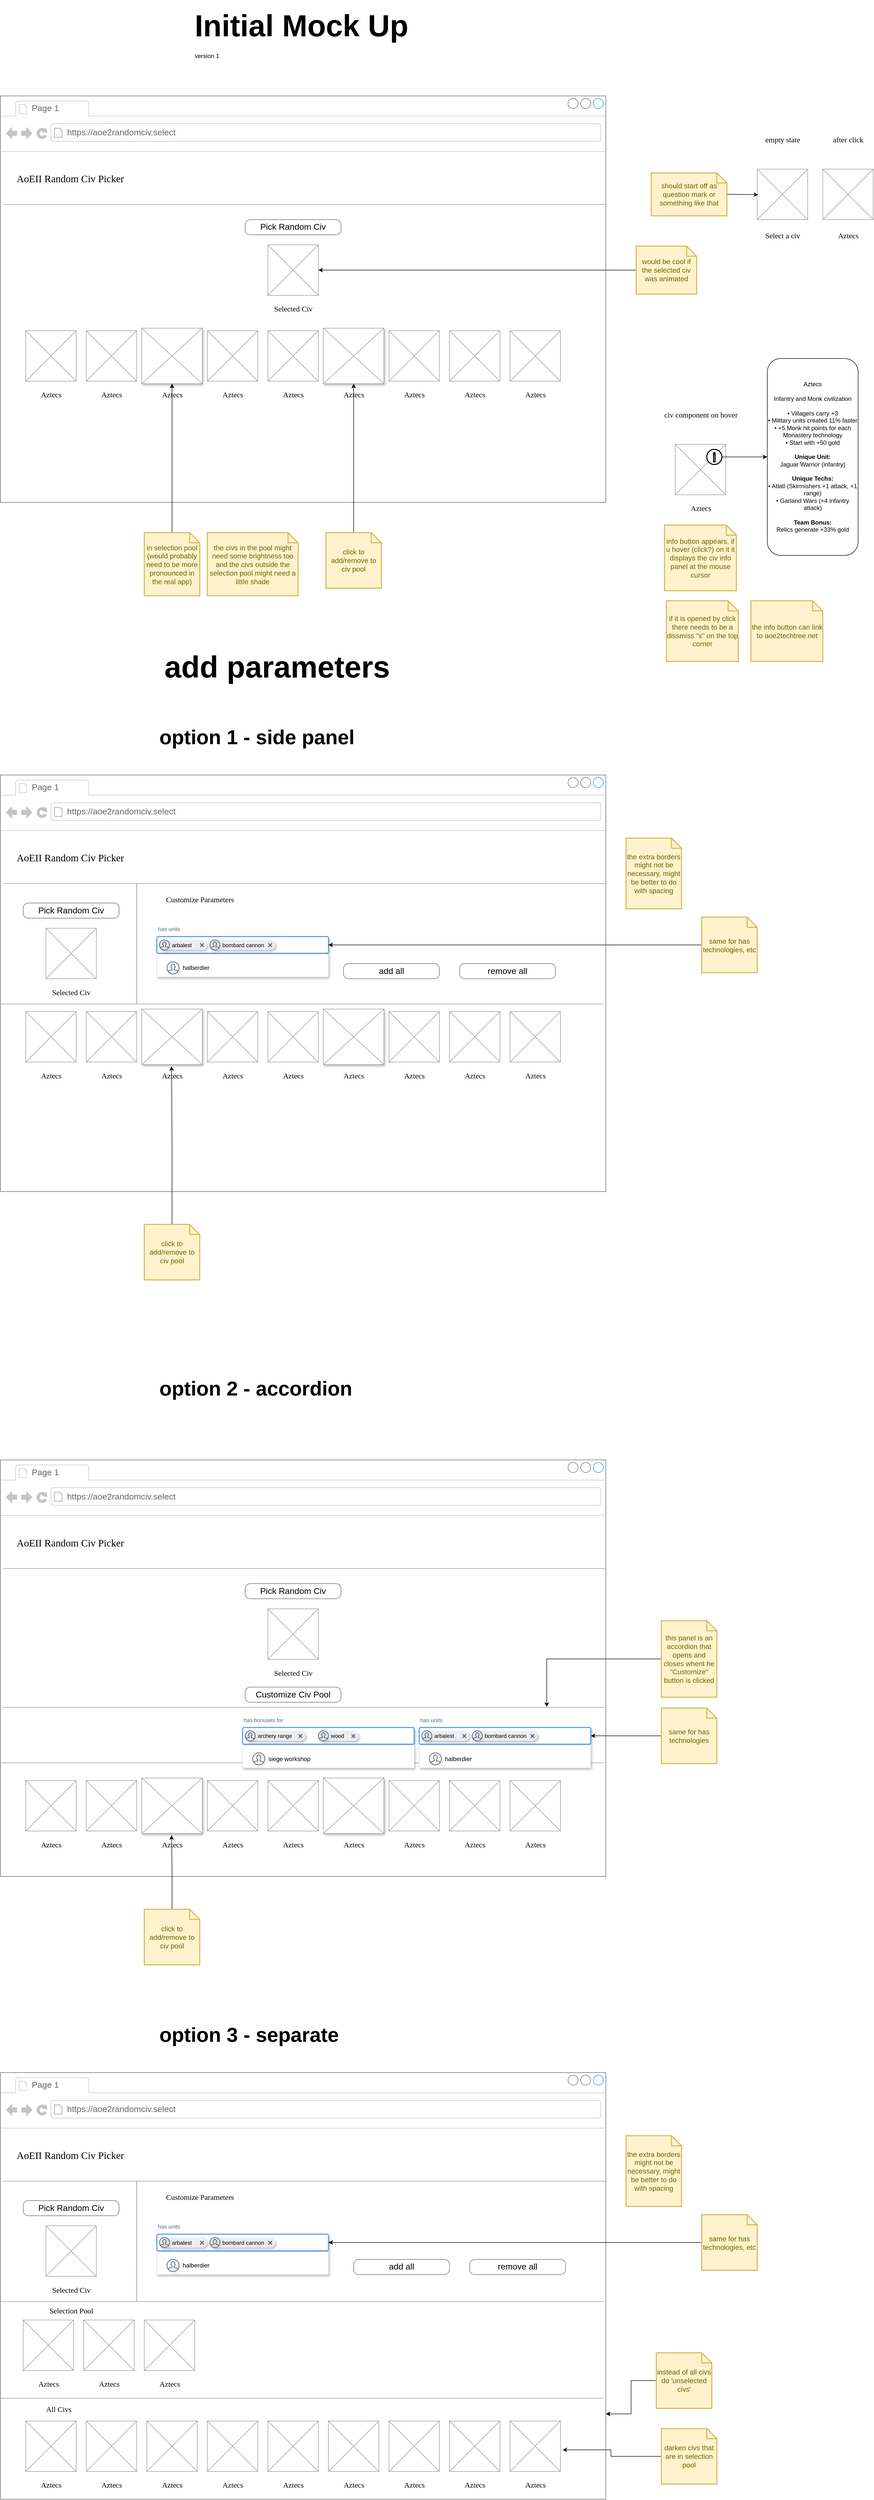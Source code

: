 <mxfile version="19.0.3" type="device"><diagram name="Page-1" id="2cc2dc42-3aac-f2a9-1cec-7a8b7cbee084"><mxGraphModel dx="4096" dy="2422" grid="1" gridSize="10" guides="1" tooltips="1" connect="1" arrows="1" fold="1" page="1" pageScale="1" pageWidth="1100" pageHeight="850" background="#ffffff" math="0" shadow="0"><root><mxCell id="0"/><mxCell id="1" parent="0"/><mxCell id="2B7K-G7J0yaD21vfcLgP-1" value="" style="strokeWidth=1;shadow=0;dashed=0;align=center;html=1;shape=mxgraph.mockup.containers.browserWindow;rSize=0;strokeColor=#666666;mainText=,;recursiveResize=0;rounded=0;labelBackgroundColor=none;fontFamily=Verdana;fontSize=12" parent="1" vertex="1"><mxGeometry x="40" y="220" width="1200" height="805" as="geometry"/></mxCell><mxCell id="2B7K-G7J0yaD21vfcLgP-2" value="Page 1" style="strokeWidth=1;shadow=0;dashed=0;align=center;html=1;shape=mxgraph.mockup.containers.anchor;fontSize=17;fontColor=#666666;align=left;" parent="2B7K-G7J0yaD21vfcLgP-1" vertex="1"><mxGeometry x="60" y="12" width="110" height="26" as="geometry"/></mxCell><mxCell id="2B7K-G7J0yaD21vfcLgP-3" value="https://aoe2randomciv.select" style="strokeWidth=1;shadow=0;dashed=0;align=center;html=1;shape=mxgraph.mockup.containers.anchor;rSize=0;fontSize=17;fontColor=#666666;align=left;" parent="2B7K-G7J0yaD21vfcLgP-1" vertex="1"><mxGeometry x="130" y="60" width="490" height="26" as="geometry"/></mxCell><mxCell id="2B7K-G7J0yaD21vfcLgP-4" value="&lt;font style=&quot;font-size: 20px;&quot;&gt;AoEII Random Civ Picker&lt;/font&gt;" style="text;html=1;points=[];align=left;verticalAlign=top;spacingTop=-4;fontSize=30;fontFamily=Verdana" parent="2B7K-G7J0yaD21vfcLgP-1" vertex="1"><mxGeometry x="30" y="140" width="340" height="50" as="geometry"/></mxCell><mxCell id="2B7K-G7J0yaD21vfcLgP-13" value="" style="verticalLabelPosition=bottom;shadow=0;dashed=0;align=center;html=1;verticalAlign=top;strokeWidth=1;shape=mxgraph.mockup.markup.line;strokeColor=#999999;rounded=0;labelBackgroundColor=none;fillColor=#ffffff;fontFamily=Verdana;fontSize=12;fontColor=#000000;" parent="2B7K-G7J0yaD21vfcLgP-1" vertex="1"><mxGeometry x="5" y="205" width="1195" height="20" as="geometry"/></mxCell><mxCell id="2B7K-G7J0yaD21vfcLgP-17" value="Pick Random Civ" style="strokeWidth=1;shadow=0;dashed=0;align=center;html=1;shape=mxgraph.mockup.buttons.button;strokeColor=#666666;mainText=;buttonStyle=round;fontSize=17;fontStyle=0;fillColor=none;whiteSpace=wrap;rounded=0;labelBackgroundColor=none;" parent="2B7K-G7J0yaD21vfcLgP-1" vertex="1"><mxGeometry x="485" y="245" width="190" height="30" as="geometry"/></mxCell><mxCell id="2B7K-G7J0yaD21vfcLgP-20" value="" style="verticalLabelPosition=bottom;shadow=0;dashed=0;align=center;html=1;verticalAlign=top;strokeWidth=1;shape=mxgraph.mockup.graphics.simpleIcon;strokeColor=#999999;fillColor=#ffffff;rounded=0;labelBackgroundColor=none;fontFamily=Verdana;fontSize=12;fontColor=#000000;sketch=0;" parent="2B7K-G7J0yaD21vfcLgP-1" vertex="1"><mxGeometry x="50" y="465" width="100" height="100" as="geometry"/></mxCell><mxCell id="2B7K-G7J0yaD21vfcLgP-21" value="Aztecs" style="text;html=1;points=[];align=center;verticalAlign=top;spacingTop=-4;fontSize=15;fontFamily=Verdana" parent="2B7K-G7J0yaD21vfcLgP-1" vertex="1"><mxGeometry x="50" y="580" width="100" height="30" as="geometry"/></mxCell><mxCell id="2B7K-G7J0yaD21vfcLgP-26" value="" style="verticalLabelPosition=bottom;shadow=0;dashed=0;align=center;html=1;verticalAlign=top;strokeWidth=1;shape=mxgraph.mockup.graphics.simpleIcon;strokeColor=#999999;fillColor=#ffffff;rounded=0;labelBackgroundColor=none;fontFamily=Verdana;fontSize=12;fontColor=#000000;" parent="2B7K-G7J0yaD21vfcLgP-1" vertex="1"><mxGeometry x="170" y="465" width="100" height="100" as="geometry"/></mxCell><mxCell id="2B7K-G7J0yaD21vfcLgP-27" value="" style="verticalLabelPosition=bottom;shadow=1;dashed=0;align=center;html=1;verticalAlign=top;strokeWidth=1;shape=mxgraph.mockup.graphics.simpleIcon;strokeColor=#999999;fillColor=#ffffff;rounded=0;labelBackgroundColor=none;fontFamily=Verdana;fontSize=12;fontColor=#000000;" parent="2B7K-G7J0yaD21vfcLgP-1" vertex="1"><mxGeometry x="280" y="460" width="120" height="110" as="geometry"/></mxCell><mxCell id="2B7K-G7J0yaD21vfcLgP-28" value="" style="verticalLabelPosition=bottom;shadow=0;dashed=0;align=center;html=1;verticalAlign=top;strokeWidth=1;shape=mxgraph.mockup.graphics.simpleIcon;strokeColor=#999999;fillColor=#ffffff;rounded=0;labelBackgroundColor=none;fontFamily=Verdana;fontSize=12;fontColor=#000000;" parent="2B7K-G7J0yaD21vfcLgP-1" vertex="1"><mxGeometry x="410" y="465" width="100" height="100" as="geometry"/></mxCell><mxCell id="2B7K-G7J0yaD21vfcLgP-29" value="" style="verticalLabelPosition=bottom;shadow=0;dashed=0;align=center;html=1;verticalAlign=top;strokeWidth=1;shape=mxgraph.mockup.graphics.simpleIcon;strokeColor=#999999;fillColor=#ffffff;rounded=0;labelBackgroundColor=none;fontFamily=Verdana;fontSize=12;fontColor=#000000;" parent="2B7K-G7J0yaD21vfcLgP-1" vertex="1"><mxGeometry x="530" y="465" width="100" height="100" as="geometry"/></mxCell><mxCell id="2B7K-G7J0yaD21vfcLgP-30" value="" style="verticalLabelPosition=bottom;shadow=1;dashed=0;align=center;html=1;verticalAlign=top;strokeWidth=1;shape=mxgraph.mockup.graphics.simpleIcon;strokeColor=#999999;fillColor=#ffffff;rounded=0;labelBackgroundColor=none;fontFamily=Verdana;fontSize=12;fontColor=#000000;" parent="2B7K-G7J0yaD21vfcLgP-1" vertex="1"><mxGeometry x="640" y="460" width="120" height="110" as="geometry"/></mxCell><mxCell id="2B7K-G7J0yaD21vfcLgP-31" value="" style="verticalLabelPosition=bottom;shadow=0;dashed=0;align=center;html=1;verticalAlign=top;strokeWidth=1;shape=mxgraph.mockup.graphics.simpleIcon;strokeColor=#999999;fillColor=#ffffff;rounded=0;labelBackgroundColor=none;fontFamily=Verdana;fontSize=12;fontColor=#000000;" parent="2B7K-G7J0yaD21vfcLgP-1" vertex="1"><mxGeometry x="770" y="465" width="100" height="100" as="geometry"/></mxCell><mxCell id="2B7K-G7J0yaD21vfcLgP-32" value="" style="verticalLabelPosition=bottom;shadow=0;dashed=0;align=center;html=1;verticalAlign=top;strokeWidth=1;shape=mxgraph.mockup.graphics.simpleIcon;strokeColor=#999999;fillColor=#ffffff;rounded=0;labelBackgroundColor=none;fontFamily=Verdana;fontSize=12;fontColor=#000000;" parent="2B7K-G7J0yaD21vfcLgP-1" vertex="1"><mxGeometry x="890" y="465" width="100" height="100" as="geometry"/></mxCell><mxCell id="2B7K-G7J0yaD21vfcLgP-33" value="" style="verticalLabelPosition=bottom;shadow=0;dashed=0;align=center;html=1;verticalAlign=top;strokeWidth=1;shape=mxgraph.mockup.graphics.simpleIcon;strokeColor=#999999;fillColor=#ffffff;rounded=0;labelBackgroundColor=none;fontFamily=Verdana;fontSize=12;fontColor=#000000;" parent="2B7K-G7J0yaD21vfcLgP-1" vertex="1"><mxGeometry x="1010" y="465" width="100" height="100" as="geometry"/></mxCell><mxCell id="2B7K-G7J0yaD21vfcLgP-34" value="Aztecs" style="text;html=1;points=[];align=center;verticalAlign=top;spacingTop=-4;fontSize=15;fontFamily=Verdana" parent="2B7K-G7J0yaD21vfcLgP-1" vertex="1"><mxGeometry x="170" y="580" width="100" height="30" as="geometry"/></mxCell><mxCell id="2B7K-G7J0yaD21vfcLgP-35" value="Aztecs" style="text;html=1;points=[];align=center;verticalAlign=top;spacingTop=-4;fontSize=15;fontFamily=Verdana" parent="2B7K-G7J0yaD21vfcLgP-1" vertex="1"><mxGeometry x="290" y="580" width="100" height="30" as="geometry"/></mxCell><mxCell id="2B7K-G7J0yaD21vfcLgP-36" value="Aztecs" style="text;html=1;points=[];align=center;verticalAlign=top;spacingTop=-4;fontSize=15;fontFamily=Verdana" parent="2B7K-G7J0yaD21vfcLgP-1" vertex="1"><mxGeometry x="410" y="580" width="100" height="30" as="geometry"/></mxCell><mxCell id="2B7K-G7J0yaD21vfcLgP-37" value="Aztecs" style="text;html=1;points=[];align=center;verticalAlign=top;spacingTop=-4;fontSize=15;fontFamily=Verdana" parent="2B7K-G7J0yaD21vfcLgP-1" vertex="1"><mxGeometry x="530" y="580" width="100" height="30" as="geometry"/></mxCell><mxCell id="2B7K-G7J0yaD21vfcLgP-38" value="Aztecs" style="text;html=1;points=[];align=center;verticalAlign=top;spacingTop=-4;fontSize=15;fontFamily=Verdana" parent="2B7K-G7J0yaD21vfcLgP-1" vertex="1"><mxGeometry x="650" y="580" width="100" height="30" as="geometry"/></mxCell><mxCell id="2B7K-G7J0yaD21vfcLgP-39" value="Aztecs" style="text;html=1;points=[];align=center;verticalAlign=top;spacingTop=-4;fontSize=15;fontFamily=Verdana" parent="2B7K-G7J0yaD21vfcLgP-1" vertex="1"><mxGeometry x="770" y="580" width="100" height="30" as="geometry"/></mxCell><mxCell id="2B7K-G7J0yaD21vfcLgP-40" value="Aztecs" style="text;html=1;points=[];align=center;verticalAlign=top;spacingTop=-4;fontSize=15;fontFamily=Verdana" parent="2B7K-G7J0yaD21vfcLgP-1" vertex="1"><mxGeometry x="890" y="580" width="100" height="30" as="geometry"/></mxCell><mxCell id="2B7K-G7J0yaD21vfcLgP-41" value="Aztecs" style="text;html=1;points=[];align=center;verticalAlign=top;spacingTop=-4;fontSize=15;fontFamily=Verdana" parent="2B7K-G7J0yaD21vfcLgP-1" vertex="1"><mxGeometry x="1010" y="580" width="100" height="30" as="geometry"/></mxCell><mxCell id="ZE474QXwyQ4SaY4HJco8-1" value="" style="verticalLabelPosition=bottom;shadow=0;dashed=0;align=center;html=1;verticalAlign=top;strokeWidth=1;shape=mxgraph.mockup.graphics.simpleIcon;strokeColor=#999999;fillColor=#ffffff;rounded=0;labelBackgroundColor=none;fontFamily=Verdana;fontSize=12;fontColor=#000000;" parent="2B7K-G7J0yaD21vfcLgP-1" vertex="1"><mxGeometry x="530" y="295" width="100" height="100" as="geometry"/></mxCell><mxCell id="ZE474QXwyQ4SaY4HJco8-2" value="Selected Civ" style="text;html=1;points=[];align=center;verticalAlign=top;spacingTop=-4;fontSize=15;fontFamily=Verdana" parent="2B7K-G7J0yaD21vfcLgP-1" vertex="1"><mxGeometry x="530" y="410" width="100" height="30" as="geometry"/></mxCell><mxCell id="ZE474QXwyQ4SaY4HJco8-4" style="edgeStyle=orthogonalEdgeStyle;rounded=0;orthogonalLoop=1;jettySize=auto;html=1;" parent="1" source="ZE474QXwyQ4SaY4HJco8-3" target="ZE474QXwyQ4SaY4HJco8-1" edge="1"><mxGeometry relative="1" as="geometry"/></mxCell><mxCell id="ZE474QXwyQ4SaY4HJco8-3" value="would be cool if the selected civ was animated" style="shape=note;strokeWidth=2;fontSize=14;size=20;whiteSpace=wrap;html=1;fillColor=#fff2cc;strokeColor=#d6b656;fontColor=#666600;" parent="1" vertex="1"><mxGeometry x="1300" y="517.5" width="120" height="95" as="geometry"/></mxCell><mxCell id="ZE474QXwyQ4SaY4HJco8-5" value="" style="verticalLabelPosition=bottom;shadow=0;dashed=0;align=center;html=1;verticalAlign=top;strokeWidth=1;shape=mxgraph.mockup.graphics.simpleIcon;strokeColor=#999999;fillColor=#ffffff;rounded=0;labelBackgroundColor=none;fontFamily=Verdana;fontSize=12;fontColor=#000000;" parent="1" vertex="1"><mxGeometry x="1670" y="365" width="100" height="100" as="geometry"/></mxCell><mxCell id="ZE474QXwyQ4SaY4HJco8-6" value="Select a civ" style="text;html=1;points=[];align=center;verticalAlign=top;spacingTop=-4;fontSize=15;fontFamily=Verdana" parent="1" vertex="1"><mxGeometry x="1540" y="485" width="100" height="30" as="geometry"/></mxCell><mxCell id="ZE474QXwyQ4SaY4HJco8-7" value="" style="verticalLabelPosition=bottom;shadow=0;dashed=0;align=center;html=1;verticalAlign=top;strokeWidth=1;shape=mxgraph.mockup.graphics.simpleIcon;strokeColor=#999999;fillColor=#ffffff;rounded=0;labelBackgroundColor=none;fontFamily=Verdana;fontSize=12;fontColor=#000000;" parent="1" vertex="1"><mxGeometry x="1540" y="365" width="100" height="100" as="geometry"/></mxCell><mxCell id="ZE474QXwyQ4SaY4HJco8-8" value="Aztecs" style="text;html=1;points=[];align=center;verticalAlign=top;spacingTop=-4;fontSize=15;fontFamily=Verdana" parent="1" vertex="1"><mxGeometry x="1670" y="485" width="100" height="30" as="geometry"/></mxCell><mxCell id="ZE474QXwyQ4SaY4HJco8-10" style="edgeStyle=orthogonalEdgeStyle;rounded=0;orthogonalLoop=1;jettySize=auto;html=1;entryX=0.02;entryY=0.507;entryDx=0;entryDy=0;entryPerimeter=0;" parent="1" source="ZE474QXwyQ4SaY4HJco8-9" target="ZE474QXwyQ4SaY4HJco8-7" edge="1"><mxGeometry relative="1" as="geometry"/></mxCell><mxCell id="ZE474QXwyQ4SaY4HJco8-9" value="should start off as question mark or something like that" style="shape=note;strokeWidth=2;fontSize=14;size=20;whiteSpace=wrap;html=1;fillColor=#fff2cc;strokeColor=#d6b656;fontColor=#666600;" parent="1" vertex="1"><mxGeometry x="1330" y="372.5" width="150" height="85" as="geometry"/></mxCell><mxCell id="ZE474QXwyQ4SaY4HJco8-11" value="empty state" style="text;html=1;points=[];align=center;verticalAlign=top;spacingTop=-4;fontSize=15;fontFamily=Verdana" parent="1" vertex="1"><mxGeometry x="1540" y="295" width="100" height="30" as="geometry"/></mxCell><mxCell id="ZE474QXwyQ4SaY4HJco8-12" value="after click" style="text;html=1;points=[];align=center;verticalAlign=top;spacingTop=-4;fontSize=15;fontFamily=Verdana" parent="1" vertex="1"><mxGeometry x="1670" y="295" width="100" height="30" as="geometry"/></mxCell><mxCell id="ZE474QXwyQ4SaY4HJco8-14" style="edgeStyle=orthogonalEdgeStyle;rounded=0;orthogonalLoop=1;jettySize=auto;html=1;" parent="1" source="ZE474QXwyQ4SaY4HJco8-13" target="2B7K-G7J0yaD21vfcLgP-27" edge="1"><mxGeometry relative="1" as="geometry"/></mxCell><mxCell id="ZE474QXwyQ4SaY4HJco8-13" value="in selection pool (would probably need to be more pronounced in the real app)" style="shape=note;strokeWidth=2;fontSize=14;size=20;whiteSpace=wrap;html=1;fillColor=#fff2cc;strokeColor=#d6b656;fontColor=#666600;" parent="1" vertex="1"><mxGeometry x="325" y="1085" width="110" height="125" as="geometry"/></mxCell><mxCell id="ZE474QXwyQ4SaY4HJco8-15" value="the civs in the pool might need some brightness too and the civs outside the selection pool might need a little shade" style="shape=note;strokeWidth=2;fontSize=14;size=20;whiteSpace=wrap;html=1;fillColor=#fff2cc;strokeColor=#d6b656;fontColor=#666600;" parent="1" vertex="1"><mxGeometry x="450" y="1085" width="180" height="125" as="geometry"/></mxCell><mxCell id="ZE474QXwyQ4SaY4HJco8-19" value="" style="strokeWidth=1;shadow=0;dashed=0;align=center;html=1;shape=mxgraph.mockup.containers.browserWindow;rSize=0;strokeColor=#666666;mainText=,;recursiveResize=0;rounded=0;labelBackgroundColor=none;fontFamily=Verdana;fontSize=12" parent="1" vertex="1"><mxGeometry x="40" y="1565" width="1200" height="825" as="geometry"/></mxCell><mxCell id="ZE474QXwyQ4SaY4HJco8-20" value="Page 1" style="strokeWidth=1;shadow=0;dashed=0;align=center;html=1;shape=mxgraph.mockup.containers.anchor;fontSize=17;fontColor=#666666;align=left;" parent="ZE474QXwyQ4SaY4HJco8-19" vertex="1"><mxGeometry x="60" y="12" width="110" height="26" as="geometry"/></mxCell><mxCell id="ZE474QXwyQ4SaY4HJco8-21" value="https://aoe2randomciv.select" style="strokeWidth=1;shadow=0;dashed=0;align=center;html=1;shape=mxgraph.mockup.containers.anchor;rSize=0;fontSize=17;fontColor=#666666;align=left;" parent="ZE474QXwyQ4SaY4HJco8-19" vertex="1"><mxGeometry x="130" y="60" width="490" height="26" as="geometry"/></mxCell><mxCell id="ZE474QXwyQ4SaY4HJco8-22" value="&lt;font style=&quot;font-size: 20px;&quot;&gt;AoEII Random Civ Picker&lt;/font&gt;" style="text;html=1;points=[];align=left;verticalAlign=top;spacingTop=-4;fontSize=30;fontFamily=Verdana" parent="ZE474QXwyQ4SaY4HJco8-19" vertex="1"><mxGeometry x="30" y="140" width="340" height="50" as="geometry"/></mxCell><mxCell id="ZE474QXwyQ4SaY4HJco8-23" value="" style="verticalLabelPosition=bottom;shadow=0;dashed=0;align=center;html=1;verticalAlign=top;strokeWidth=1;shape=mxgraph.mockup.markup.line;strokeColor=#999999;rounded=0;labelBackgroundColor=none;fillColor=#ffffff;fontFamily=Verdana;fontSize=12;fontColor=#000000;" parent="ZE474QXwyQ4SaY4HJco8-19" vertex="1"><mxGeometry x="5" y="205" width="1195" height="20" as="geometry"/></mxCell><mxCell id="ZE474QXwyQ4SaY4HJco8-24" value="Pick Random Civ" style="strokeWidth=1;shadow=0;dashed=0;align=center;html=1;shape=mxgraph.mockup.buttons.button;strokeColor=#666666;mainText=;buttonStyle=round;fontSize=17;fontStyle=0;fillColor=none;whiteSpace=wrap;rounded=0;labelBackgroundColor=none;" parent="ZE474QXwyQ4SaY4HJco8-19" vertex="1"><mxGeometry x="45" y="253.5" width="190" height="30" as="geometry"/></mxCell><mxCell id="ZE474QXwyQ4SaY4HJco8-25" value="" style="verticalLabelPosition=bottom;shadow=0;dashed=0;align=center;html=1;verticalAlign=top;strokeWidth=1;shape=mxgraph.mockup.graphics.simpleIcon;strokeColor=#999999;fillColor=#ffffff;rounded=0;labelBackgroundColor=none;fontFamily=Verdana;fontSize=12;fontColor=#000000;sketch=0;" parent="ZE474QXwyQ4SaY4HJco8-19" vertex="1"><mxGeometry x="50" y="468.5" width="100" height="100" as="geometry"/></mxCell><mxCell id="ZE474QXwyQ4SaY4HJco8-26" value="Aztecs" style="text;html=1;points=[];align=center;verticalAlign=top;spacingTop=-4;fontSize=15;fontFamily=Verdana" parent="ZE474QXwyQ4SaY4HJco8-19" vertex="1"><mxGeometry x="50" y="583.5" width="100" height="30" as="geometry"/></mxCell><mxCell id="ZE474QXwyQ4SaY4HJco8-27" value="" style="verticalLabelPosition=bottom;shadow=0;dashed=0;align=center;html=1;verticalAlign=top;strokeWidth=1;shape=mxgraph.mockup.graphics.simpleIcon;strokeColor=#999999;fillColor=#ffffff;rounded=0;labelBackgroundColor=none;fontFamily=Verdana;fontSize=12;fontColor=#000000;" parent="ZE474QXwyQ4SaY4HJco8-19" vertex="1"><mxGeometry x="170" y="468.5" width="100" height="100" as="geometry"/></mxCell><mxCell id="ZE474QXwyQ4SaY4HJco8-28" value="" style="verticalLabelPosition=bottom;shadow=1;dashed=0;align=center;html=1;verticalAlign=top;strokeWidth=1;shape=mxgraph.mockup.graphics.simpleIcon;strokeColor=#999999;fillColor=#ffffff;rounded=0;labelBackgroundColor=none;fontFamily=Verdana;fontSize=12;fontColor=#000000;" parent="ZE474QXwyQ4SaY4HJco8-19" vertex="1"><mxGeometry x="280" y="463.5" width="120" height="110" as="geometry"/></mxCell><mxCell id="ZE474QXwyQ4SaY4HJco8-29" value="" style="verticalLabelPosition=bottom;shadow=0;dashed=0;align=center;html=1;verticalAlign=top;strokeWidth=1;shape=mxgraph.mockup.graphics.simpleIcon;strokeColor=#999999;fillColor=#ffffff;rounded=0;labelBackgroundColor=none;fontFamily=Verdana;fontSize=12;fontColor=#000000;" parent="ZE474QXwyQ4SaY4HJco8-19" vertex="1"><mxGeometry x="410" y="468.5" width="100" height="100" as="geometry"/></mxCell><mxCell id="ZE474QXwyQ4SaY4HJco8-30" value="" style="verticalLabelPosition=bottom;shadow=0;dashed=0;align=center;html=1;verticalAlign=top;strokeWidth=1;shape=mxgraph.mockup.graphics.simpleIcon;strokeColor=#999999;fillColor=#ffffff;rounded=0;labelBackgroundColor=none;fontFamily=Verdana;fontSize=12;fontColor=#000000;" parent="ZE474QXwyQ4SaY4HJco8-19" vertex="1"><mxGeometry x="530" y="468.5" width="100" height="100" as="geometry"/></mxCell><mxCell id="ZE474QXwyQ4SaY4HJco8-31" value="" style="verticalLabelPosition=bottom;shadow=1;dashed=0;align=center;html=1;verticalAlign=top;strokeWidth=1;shape=mxgraph.mockup.graphics.simpleIcon;strokeColor=#999999;fillColor=#ffffff;rounded=0;labelBackgroundColor=none;fontFamily=Verdana;fontSize=12;fontColor=#000000;" parent="ZE474QXwyQ4SaY4HJco8-19" vertex="1"><mxGeometry x="640" y="463.5" width="120" height="110" as="geometry"/></mxCell><mxCell id="ZE474QXwyQ4SaY4HJco8-32" value="" style="verticalLabelPosition=bottom;shadow=0;dashed=0;align=center;html=1;verticalAlign=top;strokeWidth=1;shape=mxgraph.mockup.graphics.simpleIcon;strokeColor=#999999;fillColor=#ffffff;rounded=0;labelBackgroundColor=none;fontFamily=Verdana;fontSize=12;fontColor=#000000;" parent="ZE474QXwyQ4SaY4HJco8-19" vertex="1"><mxGeometry x="770" y="468.5" width="100" height="100" as="geometry"/></mxCell><mxCell id="ZE474QXwyQ4SaY4HJco8-33" value="" style="verticalLabelPosition=bottom;shadow=0;dashed=0;align=center;html=1;verticalAlign=top;strokeWidth=1;shape=mxgraph.mockup.graphics.simpleIcon;strokeColor=#999999;fillColor=#ffffff;rounded=0;labelBackgroundColor=none;fontFamily=Verdana;fontSize=12;fontColor=#000000;" parent="ZE474QXwyQ4SaY4HJco8-19" vertex="1"><mxGeometry x="890" y="468.5" width="100" height="100" as="geometry"/></mxCell><mxCell id="ZE474QXwyQ4SaY4HJco8-34" value="" style="verticalLabelPosition=bottom;shadow=0;dashed=0;align=center;html=1;verticalAlign=top;strokeWidth=1;shape=mxgraph.mockup.graphics.simpleIcon;strokeColor=#999999;fillColor=#ffffff;rounded=0;labelBackgroundColor=none;fontFamily=Verdana;fontSize=12;fontColor=#000000;" parent="ZE474QXwyQ4SaY4HJco8-19" vertex="1"><mxGeometry x="1010" y="468.5" width="100" height="100" as="geometry"/></mxCell><mxCell id="ZE474QXwyQ4SaY4HJco8-35" value="Aztecs" style="text;html=1;points=[];align=center;verticalAlign=top;spacingTop=-4;fontSize=15;fontFamily=Verdana" parent="ZE474QXwyQ4SaY4HJco8-19" vertex="1"><mxGeometry x="170" y="583.5" width="100" height="30" as="geometry"/></mxCell><mxCell id="ZE474QXwyQ4SaY4HJco8-36" value="Aztecs" style="text;html=1;points=[];align=center;verticalAlign=top;spacingTop=-4;fontSize=15;fontFamily=Verdana" parent="ZE474QXwyQ4SaY4HJco8-19" vertex="1"><mxGeometry x="290" y="583.5" width="100" height="30" as="geometry"/></mxCell><mxCell id="ZE474QXwyQ4SaY4HJco8-37" value="Aztecs" style="text;html=1;points=[];align=center;verticalAlign=top;spacingTop=-4;fontSize=15;fontFamily=Verdana" parent="ZE474QXwyQ4SaY4HJco8-19" vertex="1"><mxGeometry x="410" y="583.5" width="100" height="30" as="geometry"/></mxCell><mxCell id="ZE474QXwyQ4SaY4HJco8-38" value="Aztecs" style="text;html=1;points=[];align=center;verticalAlign=top;spacingTop=-4;fontSize=15;fontFamily=Verdana" parent="ZE474QXwyQ4SaY4HJco8-19" vertex="1"><mxGeometry x="530" y="583.5" width="100" height="30" as="geometry"/></mxCell><mxCell id="ZE474QXwyQ4SaY4HJco8-39" value="Aztecs" style="text;html=1;points=[];align=center;verticalAlign=top;spacingTop=-4;fontSize=15;fontFamily=Verdana" parent="ZE474QXwyQ4SaY4HJco8-19" vertex="1"><mxGeometry x="650" y="583.5" width="100" height="30" as="geometry"/></mxCell><mxCell id="ZE474QXwyQ4SaY4HJco8-40" value="Aztecs" style="text;html=1;points=[];align=center;verticalAlign=top;spacingTop=-4;fontSize=15;fontFamily=Verdana" parent="ZE474QXwyQ4SaY4HJco8-19" vertex="1"><mxGeometry x="770" y="583.5" width="100" height="30" as="geometry"/></mxCell><mxCell id="ZE474QXwyQ4SaY4HJco8-41" value="Aztecs" style="text;html=1;points=[];align=center;verticalAlign=top;spacingTop=-4;fontSize=15;fontFamily=Verdana" parent="ZE474QXwyQ4SaY4HJco8-19" vertex="1"><mxGeometry x="890" y="583.5" width="100" height="30" as="geometry"/></mxCell><mxCell id="ZE474QXwyQ4SaY4HJco8-42" value="Aztecs" style="text;html=1;points=[];align=center;verticalAlign=top;spacingTop=-4;fontSize=15;fontFamily=Verdana" parent="ZE474QXwyQ4SaY4HJco8-19" vertex="1"><mxGeometry x="1010" y="583.5" width="100" height="30" as="geometry"/></mxCell><mxCell id="ZE474QXwyQ4SaY4HJco8-43" value="" style="verticalLabelPosition=bottom;shadow=0;dashed=0;align=center;html=1;verticalAlign=top;strokeWidth=1;shape=mxgraph.mockup.graphics.simpleIcon;strokeColor=#999999;fillColor=#ffffff;rounded=0;labelBackgroundColor=none;fontFamily=Verdana;fontSize=12;fontColor=#000000;" parent="ZE474QXwyQ4SaY4HJco8-19" vertex="1"><mxGeometry x="90" y="303.5" width="100" height="100" as="geometry"/></mxCell><mxCell id="ZE474QXwyQ4SaY4HJco8-44" value="Selected Civ" style="text;html=1;points=[];align=center;verticalAlign=top;spacingTop=-4;fontSize=15;fontFamily=Verdana" parent="ZE474QXwyQ4SaY4HJco8-19" vertex="1"><mxGeometry x="90" y="418.5" width="100" height="30" as="geometry"/></mxCell><mxCell id="ZE474QXwyQ4SaY4HJco8-159" value="has units" style="html=1;fillColor=none;strokeColor=none;fontSize=11;align=left;fontColor=#596780;whiteSpace=wrap;shadow=1;sketch=0;" parent="ZE474QXwyQ4SaY4HJco8-19" vertex="1"><mxGeometry x="310" y="295" width="150" height="20" as="geometry"/></mxCell><mxCell id="ZE474QXwyQ4SaY4HJco8-160" value="" style="rounded=1;arcSize=9;fillColor=#ffffff;strokeColor=#4C9AFF;html=1;strokeWidth=2;spacingLeft=30;fontColor=#000000;align=left;shadow=1;sketch=0;fontSize=20;" parent="ZE474QXwyQ4SaY4HJco8-19" vertex="1"><mxGeometry x="310" y="320" width="340" height="33" as="geometry"/></mxCell><mxCell id="ZE474QXwyQ4SaY4HJco8-161" value="arbalest" style="rounded=1;arcSize=50;fillColor=#ECEDF1;strokeColor=none;html=1;strokeWidth=2;spacingLeft=23;fontColor=#000000;align=left;fontSize=11;shadow=1;sketch=0;" parent="ZE474QXwyQ4SaY4HJco8-160" vertex="1"><mxGeometry y="0.5" width="95" height="20" relative="1" as="geometry"><mxPoint x="5" y="-10" as="offset"/></mxGeometry></mxCell><mxCell id="ZE474QXwyQ4SaY4HJco8-162" value="" style="html=1;shadow=0;dashed=0;shape=mxgraph.atlassian.x;strokeColor=#58667F;strokeWidth=2;sketch=0;fontSize=20;fillColor=#808080;gradientColor=#4D4D4D;" parent="ZE474QXwyQ4SaY4HJco8-161" vertex="1"><mxGeometry x="1" y="0.5" width="7" height="7" relative="1" as="geometry"><mxPoint x="-14" y="-3" as="offset"/></mxGeometry></mxCell><mxCell id="ZE474QXwyQ4SaY4HJco8-163" value="" style="shape=mxgraph.ios7.icons.user;fillColor=none;strokeColor=#253858;html=1;fontColor=#ffffff;align=left;fontSize=12;spacingLeft=10;labelPosition=right;verticalLabelPosition=middle;verticalAlign=middle;shadow=1;sketch=0;" parent="ZE474QXwyQ4SaY4HJco8-161" vertex="1"><mxGeometry y="0.5" width="20" height="20" relative="1" as="geometry"><mxPoint y="-10" as="offset"/></mxGeometry></mxCell><mxCell id="ZE474QXwyQ4SaY4HJco8-164" value="bombard cannon" style="rounded=1;arcSize=50;fillColor=#ECEDF1;strokeColor=none;html=1;strokeWidth=2;spacingLeft=23;fontColor=#000000;align=left;fontSize=11;shadow=1;sketch=0;" parent="ZE474QXwyQ4SaY4HJco8-160" vertex="1"><mxGeometry y="0.5" width="130" height="20" relative="1" as="geometry"><mxPoint x="105" y="-10" as="offset"/></mxGeometry></mxCell><mxCell id="ZE474QXwyQ4SaY4HJco8-165" value="" style="html=1;shadow=0;dashed=0;shape=mxgraph.atlassian.x;strokeColor=#58667F;strokeWidth=2;sketch=0;fontSize=20;fillColor=#808080;gradientColor=#4D4D4D;" parent="ZE474QXwyQ4SaY4HJco8-164" vertex="1"><mxGeometry x="1" y="0.5" width="7" height="7" relative="1" as="geometry"><mxPoint x="-14" y="-3" as="offset"/></mxGeometry></mxCell><mxCell id="ZE474QXwyQ4SaY4HJco8-166" value="" style="shape=mxgraph.ios7.icons.user;fillColor=none;strokeColor=#253858;html=1;fontColor=#ffffff;align=left;fontSize=12;spacingLeft=10;labelPosition=right;verticalLabelPosition=middle;verticalAlign=middle;shadow=1;sketch=0;" parent="ZE474QXwyQ4SaY4HJco8-164" vertex="1"><mxGeometry y="0.5" width="20" height="20" relative="1" as="geometry"><mxPoint y="-10" as="offset"/></mxGeometry></mxCell><mxCell id="ZE474QXwyQ4SaY4HJco8-167" value="" style="rounded=1;fillColor=#ffffff;strokeColor=#DFE1E5;shadow=1;arcSize=1;sketch=0;fontSize=20;" parent="ZE474QXwyQ4SaY4HJco8-19" vertex="1"><mxGeometry x="310" y="355" width="340" height="45" as="geometry"/></mxCell><mxCell id="ZE474QXwyQ4SaY4HJco8-168" value="halberdier" style="shape=mxgraph.ios7.icons.user;fillColor=none;strokeColor=#253858;html=1;;align=left;fontSize=12;spacingLeft=5;labelPosition=right;verticalLabelPosition=middle;verticalAlign=middle;shadow=1;sketch=0;" parent="ZE474QXwyQ4SaY4HJco8-167" vertex="1"><mxGeometry width="24" height="24" relative="1" as="geometry"><mxPoint x="20" y="15" as="offset"/></mxGeometry></mxCell><mxCell id="ZE474QXwyQ4SaY4HJco8-172" value="" style="endArrow=none;html=1;rounded=0;fontSize=40;entryX=0.226;entryY=0.508;entryDx=0;entryDy=0;entryPerimeter=0;strokeColor=#808080;" parent="ZE474QXwyQ4SaY4HJco8-19" target="ZE474QXwyQ4SaY4HJco8-173" edge="1"><mxGeometry width="50" height="50" relative="1" as="geometry"><mxPoint x="270" y="215" as="sourcePoint"/><mxPoint x="320" y="165" as="targetPoint"/></mxGeometry></mxCell><mxCell id="ZE474QXwyQ4SaY4HJco8-173" value="" style="verticalLabelPosition=bottom;shadow=0;dashed=0;align=center;html=1;verticalAlign=top;strokeWidth=1;shape=mxgraph.mockup.markup.line;strokeColor=#999999;rounded=0;labelBackgroundColor=none;fillColor=#ffffff;fontFamily=Verdana;fontSize=12;fontColor=#000000;" parent="ZE474QXwyQ4SaY4HJco8-19" vertex="1"><mxGeometry y="443.5" width="1195" height="20" as="geometry"/></mxCell><mxCell id="ZE474QXwyQ4SaY4HJco8-174" value="Customize Parameters" style="text;html=1;points=[];align=center;verticalAlign=top;spacingTop=-4;fontSize=15;fontFamily=Verdana" parent="ZE474QXwyQ4SaY4HJco8-19" vertex="1"><mxGeometry x="300" y="235" width="190" height="30" as="geometry"/></mxCell><mxCell id="pWBzIzx-mKG5XWN9RxmZ-77" value="add all" style="strokeWidth=1;shadow=0;dashed=0;align=center;html=1;shape=mxgraph.mockup.buttons.button;strokeColor=#666666;mainText=;buttonStyle=round;fontSize=17;fontStyle=0;fillColor=none;whiteSpace=wrap;rounded=0;labelBackgroundColor=none;" vertex="1" parent="ZE474QXwyQ4SaY4HJco8-19"><mxGeometry x="680" y="373.5" width="190" height="30" as="geometry"/></mxCell><mxCell id="pWBzIzx-mKG5XWN9RxmZ-78" value="remove all" style="strokeWidth=1;shadow=0;dashed=0;align=center;html=1;shape=mxgraph.mockup.buttons.button;strokeColor=#666666;mainText=;buttonStyle=round;fontSize=17;fontStyle=0;fillColor=none;whiteSpace=wrap;rounded=0;labelBackgroundColor=none;" vertex="1" parent="ZE474QXwyQ4SaY4HJco8-19"><mxGeometry x="910" y="373.5" width="190" height="30" as="geometry"/></mxCell><mxCell id="ZE474QXwyQ4SaY4HJco8-55" value="&lt;h1&gt;&lt;font style=&quot;font-size: 60px;&quot;&gt;Initial Mock Up&lt;/font&gt;&lt;/h1&gt;&lt;p&gt;version 1&lt;/p&gt;" style="text;html=1;strokeColor=none;fillColor=none;spacing=5;spacingTop=-20;whiteSpace=wrap;overflow=hidden;rounded=0;shadow=1;sketch=0;" parent="1" vertex="1"><mxGeometry x="420" y="40" width="460" height="120" as="geometry"/></mxCell><mxCell id="ZE474QXwyQ4SaY4HJco8-56" value="&lt;h1&gt;&lt;font style=&quot;font-size: 60px;&quot;&gt;add parameters&lt;/font&gt;&lt;/h1&gt;&lt;p&gt;&lt;br&gt;&lt;/p&gt;" style="text;html=1;strokeColor=none;fillColor=none;spacing=5;spacingTop=-20;whiteSpace=wrap;overflow=hidden;rounded=0;shadow=1;sketch=0;" parent="1" vertex="1"><mxGeometry x="360" y="1310" width="580" height="105" as="geometry"/></mxCell><mxCell id="ZE474QXwyQ4SaY4HJco8-171" style="edgeStyle=orthogonalEdgeStyle;rounded=0;orthogonalLoop=1;jettySize=auto;html=1;entryX=1;entryY=0.5;entryDx=0;entryDy=0;fontSize=40;" parent="1" source="ZE474QXwyQ4SaY4HJco8-60" target="ZE474QXwyQ4SaY4HJco8-160" edge="1"><mxGeometry relative="1" as="geometry"/></mxCell><mxCell id="ZE474QXwyQ4SaY4HJco8-60" value="same for has technologies, etc" style="shape=note;strokeWidth=2;fontSize=14;size=20;whiteSpace=wrap;html=1;fillColor=#fff2cc;strokeColor=#d6b656;fontColor=#666600;" parent="1" vertex="1"><mxGeometry x="1430" y="1846.5" width="110" height="110" as="geometry"/></mxCell><mxCell id="ZE474QXwyQ4SaY4HJco8-66" style="edgeStyle=orthogonalEdgeStyle;rounded=0;orthogonalLoop=1;jettySize=auto;html=1;entryX=0.493;entryY=1.03;entryDx=0;entryDy=0;entryPerimeter=0;fontSize=20;" parent="1" source="ZE474QXwyQ4SaY4HJco8-65" target="ZE474QXwyQ4SaY4HJco8-28" edge="1"><mxGeometry relative="1" as="geometry"/></mxCell><mxCell id="ZE474QXwyQ4SaY4HJco8-65" value="click to add/remove to civ pool" style="shape=note;strokeWidth=2;fontSize=14;size=20;whiteSpace=wrap;html=1;fillColor=#fff2cc;strokeColor=#d6b656;fontColor=#666600;" parent="1" vertex="1"><mxGeometry x="325" y="2455" width="110" height="110" as="geometry"/></mxCell><mxCell id="ZE474QXwyQ4SaY4HJco8-102" value="" style="strokeWidth=1;shadow=0;dashed=0;align=center;html=1;shape=mxgraph.mockup.containers.browserWindow;rSize=0;strokeColor=#666666;mainText=,;recursiveResize=0;rounded=0;labelBackgroundColor=none;fontFamily=Verdana;fontSize=12" parent="1" vertex="1"><mxGeometry x="40" y="2921.5" width="1200" height="825" as="geometry"/></mxCell><mxCell id="ZE474QXwyQ4SaY4HJco8-103" value="Page 1" style="strokeWidth=1;shadow=0;dashed=0;align=center;html=1;shape=mxgraph.mockup.containers.anchor;fontSize=17;fontColor=#666666;align=left;" parent="ZE474QXwyQ4SaY4HJco8-102" vertex="1"><mxGeometry x="60" y="12" width="110" height="26" as="geometry"/></mxCell><mxCell id="ZE474QXwyQ4SaY4HJco8-104" value="https://aoe2randomciv.select" style="strokeWidth=1;shadow=0;dashed=0;align=center;html=1;shape=mxgraph.mockup.containers.anchor;rSize=0;fontSize=17;fontColor=#666666;align=left;" parent="ZE474QXwyQ4SaY4HJco8-102" vertex="1"><mxGeometry x="130" y="60" width="490" height="26" as="geometry"/></mxCell><mxCell id="ZE474QXwyQ4SaY4HJco8-105" value="&lt;font style=&quot;font-size: 20px;&quot;&gt;AoEII Random Civ Picker&lt;/font&gt;" style="text;html=1;points=[];align=left;verticalAlign=top;spacingTop=-4;fontSize=30;fontFamily=Verdana" parent="ZE474QXwyQ4SaY4HJco8-102" vertex="1"><mxGeometry x="30" y="140" width="340" height="50" as="geometry"/></mxCell><mxCell id="ZE474QXwyQ4SaY4HJco8-106" value="" style="verticalLabelPosition=bottom;shadow=0;dashed=0;align=center;html=1;verticalAlign=top;strokeWidth=1;shape=mxgraph.mockup.markup.line;strokeColor=#999999;rounded=0;labelBackgroundColor=none;fillColor=#ffffff;fontFamily=Verdana;fontSize=12;fontColor=#000000;" parent="ZE474QXwyQ4SaY4HJco8-102" vertex="1"><mxGeometry x="5" y="205" width="1195" height="20" as="geometry"/></mxCell><mxCell id="ZE474QXwyQ4SaY4HJco8-107" value="Pick Random Civ" style="strokeWidth=1;shadow=0;dashed=0;align=center;html=1;shape=mxgraph.mockup.buttons.button;strokeColor=#666666;mainText=;buttonStyle=round;fontSize=17;fontStyle=0;fillColor=none;whiteSpace=wrap;rounded=0;labelBackgroundColor=none;" parent="ZE474QXwyQ4SaY4HJco8-102" vertex="1"><mxGeometry x="485" y="245" width="190" height="30" as="geometry"/></mxCell><mxCell id="ZE474QXwyQ4SaY4HJco8-108" value="" style="verticalLabelPosition=bottom;shadow=0;dashed=0;align=center;html=1;verticalAlign=top;strokeWidth=1;shape=mxgraph.mockup.graphics.simpleIcon;strokeColor=#999999;fillColor=#ffffff;rounded=0;labelBackgroundColor=none;fontFamily=Verdana;fontSize=12;fontColor=#000000;sketch=0;" parent="ZE474QXwyQ4SaY4HJco8-102" vertex="1"><mxGeometry x="50" y="635" width="100" height="100" as="geometry"/></mxCell><mxCell id="ZE474QXwyQ4SaY4HJco8-109" value="Aztecs" style="text;html=1;points=[];align=center;verticalAlign=top;spacingTop=-4;fontSize=15;fontFamily=Verdana" parent="ZE474QXwyQ4SaY4HJco8-102" vertex="1"><mxGeometry x="50" y="750" width="100" height="30" as="geometry"/></mxCell><mxCell id="ZE474QXwyQ4SaY4HJco8-110" value="" style="verticalLabelPosition=bottom;shadow=0;dashed=0;align=center;html=1;verticalAlign=top;strokeWidth=1;shape=mxgraph.mockup.graphics.simpleIcon;strokeColor=#999999;fillColor=#ffffff;rounded=0;labelBackgroundColor=none;fontFamily=Verdana;fontSize=12;fontColor=#000000;" parent="ZE474QXwyQ4SaY4HJco8-102" vertex="1"><mxGeometry x="170" y="635" width="100" height="100" as="geometry"/></mxCell><mxCell id="ZE474QXwyQ4SaY4HJco8-111" value="" style="verticalLabelPosition=bottom;shadow=1;dashed=0;align=center;html=1;verticalAlign=top;strokeWidth=1;shape=mxgraph.mockup.graphics.simpleIcon;strokeColor=#999999;fillColor=#ffffff;rounded=0;labelBackgroundColor=none;fontFamily=Verdana;fontSize=12;fontColor=#000000;" parent="ZE474QXwyQ4SaY4HJco8-102" vertex="1"><mxGeometry x="280" y="630" width="120" height="110" as="geometry"/></mxCell><mxCell id="ZE474QXwyQ4SaY4HJco8-112" value="" style="verticalLabelPosition=bottom;shadow=0;dashed=0;align=center;html=1;verticalAlign=top;strokeWidth=1;shape=mxgraph.mockup.graphics.simpleIcon;strokeColor=#999999;fillColor=#ffffff;rounded=0;labelBackgroundColor=none;fontFamily=Verdana;fontSize=12;fontColor=#000000;" parent="ZE474QXwyQ4SaY4HJco8-102" vertex="1"><mxGeometry x="410" y="635" width="100" height="100" as="geometry"/></mxCell><mxCell id="ZE474QXwyQ4SaY4HJco8-113" value="" style="verticalLabelPosition=bottom;shadow=0;dashed=0;align=center;html=1;verticalAlign=top;strokeWidth=1;shape=mxgraph.mockup.graphics.simpleIcon;strokeColor=#999999;fillColor=#ffffff;rounded=0;labelBackgroundColor=none;fontFamily=Verdana;fontSize=12;fontColor=#000000;" parent="ZE474QXwyQ4SaY4HJco8-102" vertex="1"><mxGeometry x="530" y="635" width="100" height="100" as="geometry"/></mxCell><mxCell id="ZE474QXwyQ4SaY4HJco8-114" value="" style="verticalLabelPosition=bottom;shadow=1;dashed=0;align=center;html=1;verticalAlign=top;strokeWidth=1;shape=mxgraph.mockup.graphics.simpleIcon;strokeColor=#999999;fillColor=#ffffff;rounded=0;labelBackgroundColor=none;fontFamily=Verdana;fontSize=12;fontColor=#000000;" parent="ZE474QXwyQ4SaY4HJco8-102" vertex="1"><mxGeometry x="640" y="630" width="120" height="110" as="geometry"/></mxCell><mxCell id="ZE474QXwyQ4SaY4HJco8-115" value="" style="verticalLabelPosition=bottom;shadow=0;dashed=0;align=center;html=1;verticalAlign=top;strokeWidth=1;shape=mxgraph.mockup.graphics.simpleIcon;strokeColor=#999999;fillColor=#ffffff;rounded=0;labelBackgroundColor=none;fontFamily=Verdana;fontSize=12;fontColor=#000000;" parent="ZE474QXwyQ4SaY4HJco8-102" vertex="1"><mxGeometry x="770" y="635" width="100" height="100" as="geometry"/></mxCell><mxCell id="ZE474QXwyQ4SaY4HJco8-116" value="" style="verticalLabelPosition=bottom;shadow=0;dashed=0;align=center;html=1;verticalAlign=top;strokeWidth=1;shape=mxgraph.mockup.graphics.simpleIcon;strokeColor=#999999;fillColor=#ffffff;rounded=0;labelBackgroundColor=none;fontFamily=Verdana;fontSize=12;fontColor=#000000;" parent="ZE474QXwyQ4SaY4HJco8-102" vertex="1"><mxGeometry x="890" y="635" width="100" height="100" as="geometry"/></mxCell><mxCell id="ZE474QXwyQ4SaY4HJco8-117" value="" style="verticalLabelPosition=bottom;shadow=0;dashed=0;align=center;html=1;verticalAlign=top;strokeWidth=1;shape=mxgraph.mockup.graphics.simpleIcon;strokeColor=#999999;fillColor=#ffffff;rounded=0;labelBackgroundColor=none;fontFamily=Verdana;fontSize=12;fontColor=#000000;" parent="ZE474QXwyQ4SaY4HJco8-102" vertex="1"><mxGeometry x="1010" y="635" width="100" height="100" as="geometry"/></mxCell><mxCell id="ZE474QXwyQ4SaY4HJco8-118" value="Aztecs" style="text;html=1;points=[];align=center;verticalAlign=top;spacingTop=-4;fontSize=15;fontFamily=Verdana" parent="ZE474QXwyQ4SaY4HJco8-102" vertex="1"><mxGeometry x="170" y="750" width="100" height="30" as="geometry"/></mxCell><mxCell id="ZE474QXwyQ4SaY4HJco8-119" value="Aztecs" style="text;html=1;points=[];align=center;verticalAlign=top;spacingTop=-4;fontSize=15;fontFamily=Verdana" parent="ZE474QXwyQ4SaY4HJco8-102" vertex="1"><mxGeometry x="290" y="750" width="100" height="30" as="geometry"/></mxCell><mxCell id="ZE474QXwyQ4SaY4HJco8-120" value="Aztecs" style="text;html=1;points=[];align=center;verticalAlign=top;spacingTop=-4;fontSize=15;fontFamily=Verdana" parent="ZE474QXwyQ4SaY4HJco8-102" vertex="1"><mxGeometry x="410" y="750" width="100" height="30" as="geometry"/></mxCell><mxCell id="ZE474QXwyQ4SaY4HJco8-121" value="Aztecs" style="text;html=1;points=[];align=center;verticalAlign=top;spacingTop=-4;fontSize=15;fontFamily=Verdana" parent="ZE474QXwyQ4SaY4HJco8-102" vertex="1"><mxGeometry x="530" y="750" width="100" height="30" as="geometry"/></mxCell><mxCell id="ZE474QXwyQ4SaY4HJco8-122" value="Aztecs" style="text;html=1;points=[];align=center;verticalAlign=top;spacingTop=-4;fontSize=15;fontFamily=Verdana" parent="ZE474QXwyQ4SaY4HJco8-102" vertex="1"><mxGeometry x="650" y="750" width="100" height="30" as="geometry"/></mxCell><mxCell id="ZE474QXwyQ4SaY4HJco8-123" value="Aztecs" style="text;html=1;points=[];align=center;verticalAlign=top;spacingTop=-4;fontSize=15;fontFamily=Verdana" parent="ZE474QXwyQ4SaY4HJco8-102" vertex="1"><mxGeometry x="770" y="750" width="100" height="30" as="geometry"/></mxCell><mxCell id="ZE474QXwyQ4SaY4HJco8-124" value="Aztecs" style="text;html=1;points=[];align=center;verticalAlign=top;spacingTop=-4;fontSize=15;fontFamily=Verdana" parent="ZE474QXwyQ4SaY4HJco8-102" vertex="1"><mxGeometry x="890" y="750" width="100" height="30" as="geometry"/></mxCell><mxCell id="ZE474QXwyQ4SaY4HJco8-125" value="Aztecs" style="text;html=1;points=[];align=center;verticalAlign=top;spacingTop=-4;fontSize=15;fontFamily=Verdana" parent="ZE474QXwyQ4SaY4HJco8-102" vertex="1"><mxGeometry x="1010" y="750" width="100" height="30" as="geometry"/></mxCell><mxCell id="ZE474QXwyQ4SaY4HJco8-126" value="" style="verticalLabelPosition=bottom;shadow=0;dashed=0;align=center;html=1;verticalAlign=top;strokeWidth=1;shape=mxgraph.mockup.graphics.simpleIcon;strokeColor=#999999;fillColor=#ffffff;rounded=0;labelBackgroundColor=none;fontFamily=Verdana;fontSize=12;fontColor=#000000;" parent="ZE474QXwyQ4SaY4HJco8-102" vertex="1"><mxGeometry x="530" y="295" width="100" height="100" as="geometry"/></mxCell><mxCell id="ZE474QXwyQ4SaY4HJco8-127" value="Selected Civ" style="text;html=1;points=[];align=center;verticalAlign=top;spacingTop=-4;fontSize=15;fontFamily=Verdana" parent="ZE474QXwyQ4SaY4HJco8-102" vertex="1"><mxGeometry x="530" y="410" width="100" height="30" as="geometry"/></mxCell><mxCell id="ZE474QXwyQ4SaY4HJco8-128" value="Customize Civ Pool" style="strokeWidth=1;shadow=0;dashed=0;align=center;html=1;shape=mxgraph.mockup.buttons.button;strokeColor=#666666;mainText=;buttonStyle=round;fontSize=17;fontStyle=0;fillColor=none;whiteSpace=wrap;rounded=0;labelBackgroundColor=none;" parent="ZE474QXwyQ4SaY4HJco8-102" vertex="1"><mxGeometry x="485" y="450" width="190" height="30" as="geometry"/></mxCell><mxCell id="ZE474QXwyQ4SaY4HJco8-129" value="" style="verticalLabelPosition=bottom;shadow=0;dashed=0;align=center;html=1;verticalAlign=top;strokeWidth=1;shape=mxgraph.mockup.markup.line;strokeColor=#999999;rounded=0;labelBackgroundColor=none;fillColor=#ffffff;fontFamily=Verdana;fontSize=12;fontColor=#000000;" parent="ZE474QXwyQ4SaY4HJco8-102" vertex="1"><mxGeometry x="2.5" y="480" width="1195" height="20" as="geometry"/></mxCell><mxCell id="ZE474QXwyQ4SaY4HJco8-130" value="" style="verticalLabelPosition=bottom;shadow=0;dashed=0;align=center;html=1;verticalAlign=top;strokeWidth=1;shape=mxgraph.mockup.markup.line;strokeColor=#999999;rounded=0;labelBackgroundColor=none;fillColor=#ffffff;fontFamily=Verdana;fontSize=12;fontColor=#000000;" parent="ZE474QXwyQ4SaY4HJco8-102" vertex="1"><mxGeometry y="590" width="1195" height="20" as="geometry"/></mxCell><mxCell id="ZE474QXwyQ4SaY4HJco8-131" value="has units" style="html=1;fillColor=none;strokeColor=none;fontSize=11;align=left;fontColor=#596780;whiteSpace=wrap;shadow=1;sketch=0;" parent="ZE474QXwyQ4SaY4HJco8-102" vertex="1"><mxGeometry x="830" y="505" width="150" height="20" as="geometry"/></mxCell><mxCell id="ZE474QXwyQ4SaY4HJco8-132" value="" style="rounded=1;arcSize=9;fillColor=#ffffff;strokeColor=#4C9AFF;html=1;strokeWidth=2;spacingLeft=30;fontColor=#000000;align=left;shadow=1;sketch=0;fontSize=20;" parent="ZE474QXwyQ4SaY4HJco8-102" vertex="1"><mxGeometry x="830" y="530" width="340" height="33" as="geometry"/></mxCell><mxCell id="ZE474QXwyQ4SaY4HJco8-133" value="arbalest" style="rounded=1;arcSize=50;fillColor=#ECEDF1;strokeColor=none;html=1;strokeWidth=2;spacingLeft=23;fontColor=#000000;align=left;fontSize=11;shadow=1;sketch=0;" parent="ZE474QXwyQ4SaY4HJco8-132" vertex="1"><mxGeometry y="0.5" width="95" height="20" relative="1" as="geometry"><mxPoint x="5" y="-10" as="offset"/></mxGeometry></mxCell><mxCell id="ZE474QXwyQ4SaY4HJco8-134" value="" style="html=1;shadow=0;dashed=0;shape=mxgraph.atlassian.x;strokeColor=#58667F;strokeWidth=2;sketch=0;fontSize=20;fillColor=#808080;gradientColor=#4D4D4D;" parent="ZE474QXwyQ4SaY4HJco8-133" vertex="1"><mxGeometry x="1" y="0.5" width="7" height="7" relative="1" as="geometry"><mxPoint x="-14" y="-3" as="offset"/></mxGeometry></mxCell><mxCell id="ZE474QXwyQ4SaY4HJco8-135" value="" style="shape=mxgraph.ios7.icons.user;fillColor=none;strokeColor=#253858;html=1;fontColor=#ffffff;align=left;fontSize=12;spacingLeft=10;labelPosition=right;verticalLabelPosition=middle;verticalAlign=middle;shadow=1;sketch=0;" parent="ZE474QXwyQ4SaY4HJco8-133" vertex="1"><mxGeometry y="0.5" width="20" height="20" relative="1" as="geometry"><mxPoint y="-10" as="offset"/></mxGeometry></mxCell><mxCell id="ZE474QXwyQ4SaY4HJco8-136" value="bombard cannon" style="rounded=1;arcSize=50;fillColor=#ECEDF1;strokeColor=none;html=1;strokeWidth=2;spacingLeft=23;fontColor=#000000;align=left;fontSize=11;shadow=1;sketch=0;" parent="ZE474QXwyQ4SaY4HJco8-132" vertex="1"><mxGeometry y="0.5" width="130" height="20" relative="1" as="geometry"><mxPoint x="105" y="-10" as="offset"/></mxGeometry></mxCell><mxCell id="ZE474QXwyQ4SaY4HJco8-137" value="" style="html=1;shadow=0;dashed=0;shape=mxgraph.atlassian.x;strokeColor=#58667F;strokeWidth=2;sketch=0;fontSize=20;fillColor=#808080;gradientColor=#4D4D4D;" parent="ZE474QXwyQ4SaY4HJco8-136" vertex="1"><mxGeometry x="1" y="0.5" width="7" height="7" relative="1" as="geometry"><mxPoint x="-14" y="-3" as="offset"/></mxGeometry></mxCell><mxCell id="ZE474QXwyQ4SaY4HJco8-138" value="" style="shape=mxgraph.ios7.icons.user;fillColor=none;strokeColor=#253858;html=1;fontColor=#ffffff;align=left;fontSize=12;spacingLeft=10;labelPosition=right;verticalLabelPosition=middle;verticalAlign=middle;shadow=1;sketch=0;" parent="ZE474QXwyQ4SaY4HJco8-136" vertex="1"><mxGeometry y="0.5" width="20" height="20" relative="1" as="geometry"><mxPoint y="-10" as="offset"/></mxGeometry></mxCell><mxCell id="ZE474QXwyQ4SaY4HJco8-139" value="" style="rounded=1;fillColor=#ffffff;strokeColor=#DFE1E5;shadow=1;arcSize=1;sketch=0;fontSize=20;" parent="ZE474QXwyQ4SaY4HJco8-102" vertex="1"><mxGeometry x="830" y="565" width="340" height="45" as="geometry"/></mxCell><mxCell id="ZE474QXwyQ4SaY4HJco8-140" value="halberdier" style="shape=mxgraph.ios7.icons.user;fillColor=none;strokeColor=#253858;html=1;;align=left;fontSize=12;spacingLeft=5;labelPosition=right;verticalLabelPosition=middle;verticalAlign=middle;shadow=1;sketch=0;" parent="ZE474QXwyQ4SaY4HJco8-139" vertex="1"><mxGeometry width="24" height="24" relative="1" as="geometry"><mxPoint x="20" y="15" as="offset"/></mxGeometry></mxCell><mxCell id="ZE474QXwyQ4SaY4HJco8-141" value="has bonuses for" style="html=1;fillColor=none;strokeColor=none;fontSize=11;align=left;fontColor=#596780;whiteSpace=wrap;shadow=1;sketch=0;" parent="ZE474QXwyQ4SaY4HJco8-102" vertex="1"><mxGeometry x="480" y="505" width="150" height="20" as="geometry"/></mxCell><mxCell id="ZE474QXwyQ4SaY4HJco8-142" value="" style="rounded=1;arcSize=9;fillColor=#ffffff;strokeColor=#4C9AFF;html=1;strokeWidth=2;spacingLeft=30;fontColor=#000000;align=left;shadow=1;sketch=0;fontSize=20;" parent="ZE474QXwyQ4SaY4HJco8-102" vertex="1"><mxGeometry x="480" y="530" width="340" height="33" as="geometry"/></mxCell><mxCell id="ZE474QXwyQ4SaY4HJco8-143" value="archery range" style="rounded=1;arcSize=50;fillColor=#ECEDF1;strokeColor=none;html=1;strokeWidth=2;spacingLeft=23;fontColor=#000000;align=left;fontSize=11;shadow=1;sketch=0;" parent="ZE474QXwyQ4SaY4HJco8-142" vertex="1"><mxGeometry y="0.5" width="120" height="20" relative="1" as="geometry"><mxPoint x="5" y="-10" as="offset"/></mxGeometry></mxCell><mxCell id="ZE474QXwyQ4SaY4HJco8-144" value="" style="html=1;shadow=0;dashed=0;shape=mxgraph.atlassian.x;strokeColor=#58667F;strokeWidth=2;sketch=0;fontSize=20;fillColor=#808080;gradientColor=#4D4D4D;" parent="ZE474QXwyQ4SaY4HJco8-143" vertex="1"><mxGeometry x="1" y="0.5" width="7" height="7" relative="1" as="geometry"><mxPoint x="-14" y="-3" as="offset"/></mxGeometry></mxCell><mxCell id="ZE474QXwyQ4SaY4HJco8-145" value="" style="shape=mxgraph.ios7.icons.user;fillColor=none;strokeColor=#253858;html=1;fontColor=#ffffff;align=left;fontSize=12;spacingLeft=10;labelPosition=right;verticalLabelPosition=middle;verticalAlign=middle;shadow=1;sketch=0;" parent="ZE474QXwyQ4SaY4HJco8-143" vertex="1"><mxGeometry y="0.5" width="20" height="20" relative="1" as="geometry"><mxPoint y="-10" as="offset"/></mxGeometry></mxCell><mxCell id="ZE474QXwyQ4SaY4HJco8-146" value="wood" style="rounded=1;arcSize=50;fillColor=#ECEDF1;strokeColor=none;html=1;strokeWidth=2;spacingLeft=23;fontColor=#000000;align=left;fontSize=11;shadow=1;sketch=0;" parent="ZE474QXwyQ4SaY4HJco8-142" vertex="1"><mxGeometry y="0.5" width="80" height="20" relative="1" as="geometry"><mxPoint x="150" y="-10" as="offset"/></mxGeometry></mxCell><mxCell id="ZE474QXwyQ4SaY4HJco8-147" value="" style="html=1;shadow=0;dashed=0;shape=mxgraph.atlassian.x;strokeColor=#58667F;strokeWidth=2;sketch=0;fontSize=20;fillColor=#808080;gradientColor=#4D4D4D;" parent="ZE474QXwyQ4SaY4HJco8-146" vertex="1"><mxGeometry x="1" y="0.5" width="7" height="7" relative="1" as="geometry"><mxPoint x="-14" y="-3" as="offset"/></mxGeometry></mxCell><mxCell id="ZE474QXwyQ4SaY4HJco8-148" value="" style="shape=mxgraph.ios7.icons.user;fillColor=none;strokeColor=#253858;html=1;fontColor=#ffffff;align=left;fontSize=12;spacingLeft=10;labelPosition=right;verticalLabelPosition=middle;verticalAlign=middle;shadow=1;sketch=0;" parent="ZE474QXwyQ4SaY4HJco8-146" vertex="1"><mxGeometry y="0.5" width="20" height="20" relative="1" as="geometry"><mxPoint y="-10" as="offset"/></mxGeometry></mxCell><mxCell id="ZE474QXwyQ4SaY4HJco8-149" value="" style="rounded=1;fillColor=#ffffff;strokeColor=#DFE1E5;shadow=1;arcSize=1;sketch=0;fontSize=20;" parent="ZE474QXwyQ4SaY4HJco8-102" vertex="1"><mxGeometry x="480" y="565" width="340" height="45" as="geometry"/></mxCell><mxCell id="ZE474QXwyQ4SaY4HJco8-150" value="siege workshop" style="shape=mxgraph.ios7.icons.user;fillColor=none;strokeColor=#253858;html=1;;align=left;fontSize=12;spacingLeft=5;labelPosition=right;verticalLabelPosition=middle;verticalAlign=middle;shadow=1;sketch=0;" parent="ZE474QXwyQ4SaY4HJco8-149" vertex="1"><mxGeometry width="24" height="24" relative="1" as="geometry"><mxPoint x="20" y="15" as="offset"/></mxGeometry></mxCell><mxCell id="ZE474QXwyQ4SaY4HJco8-151" style="edgeStyle=orthogonalEdgeStyle;rounded=0;orthogonalLoop=1;jettySize=auto;html=1;fontSize=20;" parent="1" source="ZE474QXwyQ4SaY4HJco8-152" target="ZE474QXwyQ4SaY4HJco8-132" edge="1"><mxGeometry relative="1" as="geometry"/></mxCell><mxCell id="ZE474QXwyQ4SaY4HJco8-152" value="same for has technologies" style="shape=note;strokeWidth=2;fontSize=14;size=20;whiteSpace=wrap;html=1;fillColor=#fff2cc;strokeColor=#d6b656;fontColor=#666600;" parent="1" vertex="1"><mxGeometry x="1350" y="3413" width="110" height="110" as="geometry"/></mxCell><mxCell id="ZE474QXwyQ4SaY4HJco8-153" style="edgeStyle=orthogonalEdgeStyle;rounded=0;orthogonalLoop=1;jettySize=auto;html=1;entryX=0.493;entryY=1.03;entryDx=0;entryDy=0;entryPerimeter=0;fontSize=20;" parent="1" source="ZE474QXwyQ4SaY4HJco8-154" target="ZE474QXwyQ4SaY4HJco8-111" edge="1"><mxGeometry relative="1" as="geometry"/></mxCell><mxCell id="ZE474QXwyQ4SaY4HJco8-154" value="click to add/remove to civ pool" style="shape=note;strokeWidth=2;fontSize=14;size=20;whiteSpace=wrap;html=1;fillColor=#fff2cc;strokeColor=#d6b656;fontColor=#666600;" parent="1" vertex="1"><mxGeometry x="325" y="3811.5" width="110" height="110" as="geometry"/></mxCell><mxCell id="ZE474QXwyQ4SaY4HJco8-155" style="edgeStyle=orthogonalEdgeStyle;rounded=0;orthogonalLoop=1;jettySize=auto;html=1;entryX=0.904;entryY=0.459;entryDx=0;entryDy=0;entryPerimeter=0;fontSize=20;" parent="1" source="ZE474QXwyQ4SaY4HJco8-156" target="ZE474QXwyQ4SaY4HJco8-129" edge="1"><mxGeometry relative="1" as="geometry"/></mxCell><mxCell id="ZE474QXwyQ4SaY4HJco8-156" value="this panel is an accordion that opens and closes whent he &quot;Customize&quot; button is clicked" style="shape=note;strokeWidth=2;fontSize=14;size=20;whiteSpace=wrap;html=1;fillColor=#fff2cc;strokeColor=#d6b656;fontColor=#666600;" parent="1" vertex="1"><mxGeometry x="1350" y="3240" width="110" height="151.5" as="geometry"/></mxCell><mxCell id="ZE474QXwyQ4SaY4HJco8-157" value="&lt;h1&gt;&lt;font style=&quot;font-size: 40px;&quot;&gt;option 1 - side panel&lt;/font&gt;&lt;/h1&gt;" style="text;html=1;strokeColor=none;fillColor=none;spacing=5;spacingTop=-20;whiteSpace=wrap;overflow=hidden;rounded=0;shadow=1;sketch=0;" parent="1" vertex="1"><mxGeometry x="350" y="1460" width="580" height="105" as="geometry"/></mxCell><mxCell id="ZE474QXwyQ4SaY4HJco8-158" value="&lt;h1&gt;&lt;font style=&quot;font-size: 40px;&quot;&gt;option 2 - accordion&lt;/font&gt;&lt;/h1&gt;" style="text;html=1;strokeColor=none;fillColor=none;spacing=5;spacingTop=-20;whiteSpace=wrap;overflow=hidden;rounded=0;shadow=1;sketch=0;" parent="1" vertex="1"><mxGeometry x="350" y="2750" width="580" height="105" as="geometry"/></mxCell><mxCell id="ZE474QXwyQ4SaY4HJco8-170" value="the extra borders might not be necessary, might be better to do with spacing" style="shape=note;strokeWidth=2;fontSize=14;size=20;whiteSpace=wrap;html=1;fillColor=#fff2cc;strokeColor=#d6b656;fontColor=#666600;" parent="1" vertex="1"><mxGeometry x="1280" y="1690" width="110" height="140" as="geometry"/></mxCell><mxCell id="tEMvQv-QYfht_NEk_RLQ-3" value="" style="verticalLabelPosition=bottom;shadow=0;dashed=0;align=center;html=1;verticalAlign=top;strokeWidth=1;shape=mxgraph.mockup.graphics.simpleIcon;strokeColor=#999999;fillColor=#ffffff;rounded=0;labelBackgroundColor=none;fontFamily=Verdana;fontSize=12;fontColor=#000000;" parent="1" vertex="1"><mxGeometry x="1377.5" y="910" width="100" height="100" as="geometry"/></mxCell><mxCell id="tEMvQv-QYfht_NEk_RLQ-4" value="Aztecs" style="text;html=1;points=[];align=center;verticalAlign=top;spacingTop=-4;fontSize=15;fontFamily=Verdana" parent="1" vertex="1"><mxGeometry x="1377.5" y="1025" width="100" height="30" as="geometry"/></mxCell><mxCell id="tEMvQv-QYfht_NEk_RLQ-5" value="info button appears, if u hover (click?) on it it displays the civ info panel at the mouse cursor" style="shape=note;strokeWidth=2;fontSize=14;size=20;whiteSpace=wrap;html=1;fillColor=#fff2cc;strokeColor=#d6b656;fontColor=#666600;" parent="1" vertex="1"><mxGeometry x="1356.25" y="1070" width="142.5" height="130" as="geometry"/></mxCell><mxCell id="tEMvQv-QYfht_NEk_RLQ-6" value="civ component on hover" style="text;html=1;points=[];align=center;verticalAlign=top;spacingTop=-4;fontSize=15;fontFamily=Verdana" parent="1" vertex="1"><mxGeometry x="1330" y="840" width="195" height="30" as="geometry"/></mxCell><mxCell id="tEMvQv-QYfht_NEk_RLQ-18" style="edgeStyle=orthogonalEdgeStyle;rounded=0;orthogonalLoop=1;jettySize=auto;html=1;entryX=0;entryY=0.5;entryDx=0;entryDy=0;" parent="1" source="tEMvQv-QYfht_NEk_RLQ-17" target="tEMvQv-QYfht_NEk_RLQ-19" edge="1"><mxGeometry relative="1" as="geometry"><mxPoint x="1660" y="920" as="targetPoint"/></mxGeometry></mxCell><mxCell id="tEMvQv-QYfht_NEk_RLQ-17" value="" style="html=1;verticalLabelPosition=bottom;align=center;labelBackgroundColor=#ffffff;verticalAlign=top;strokeWidth=2;strokeColor=#000000;shadow=0;dashed=0;shape=mxgraph.ios7.icons.info;" parent="1" vertex="1"><mxGeometry x="1440" y="920" width="30" height="30" as="geometry"/></mxCell><mxCell id="tEMvQv-QYfht_NEk_RLQ-19" value="Aztecs&lt;br&gt;&lt;br&gt;Infantry and Monk civilization&lt;br&gt;&lt;br&gt;• Villagers carry +3&lt;br&gt;• Military units created 11% faster&lt;br&gt;• +5 Monk hit points for each Monastery technology&lt;br&gt;• Start with +50 gold&lt;br&gt;&lt;br&gt;&lt;b&gt;Unique Unit:&lt;/b&gt; &lt;br&gt;Jaguar Warrior (infantry)&lt;br&gt;&lt;br&gt;&lt;b&gt;Unique Techs:&lt;/b&gt; &lt;br&gt;• Atlatl (Skirmishers +1 attack, +1 range)&lt;br&gt;• Garland Wars (+4 infantry attack)&lt;br&gt;&lt;br&gt;&lt;b&gt;Team Bonus:&lt;/b&gt; &lt;br&gt;Relics generate +33% gold" style="rounded=1;whiteSpace=wrap;html=1;strokeColor=#000000;" parent="1" vertex="1"><mxGeometry x="1560" y="740" width="180" height="390" as="geometry"/></mxCell><mxCell id="tEMvQv-QYfht_NEk_RLQ-20" value="if it is opened by click there needs to be a dissmiss &quot;x&quot; on the top corner" style="shape=note;strokeWidth=2;fontSize=14;size=20;whiteSpace=wrap;html=1;fillColor=#fff2cc;strokeColor=#d6b656;fontColor=#666600;" parent="1" vertex="1"><mxGeometry x="1360" y="1220" width="142.5" height="120" as="geometry"/></mxCell><mxCell id="tEMvQv-QYfht_NEk_RLQ-22" style="edgeStyle=orthogonalEdgeStyle;rounded=0;orthogonalLoop=1;jettySize=auto;html=1;" parent="1" source="tEMvQv-QYfht_NEk_RLQ-21" target="2B7K-G7J0yaD21vfcLgP-30" edge="1"><mxGeometry relative="1" as="geometry"/></mxCell><mxCell id="tEMvQv-QYfht_NEk_RLQ-21" value="click to add/remove to civ pool" style="shape=note;strokeWidth=2;fontSize=14;size=20;whiteSpace=wrap;html=1;fillColor=#fff2cc;strokeColor=#d6b656;fontColor=#666600;" parent="1" vertex="1"><mxGeometry x="685" y="1085" width="110" height="110" as="geometry"/></mxCell><mxCell id="pWBzIzx-mKG5XWN9RxmZ-1" value="the info button can link to aoe2techtree.net" style="shape=note;strokeWidth=2;fontSize=14;size=20;whiteSpace=wrap;html=1;fillColor=#fff2cc;strokeColor=#d6b656;fontColor=#666600;" vertex="1" parent="1"><mxGeometry x="1527.5" y="1220" width="142.5" height="120" as="geometry"/></mxCell><mxCell id="pWBzIzx-mKG5XWN9RxmZ-2" value="" style="strokeWidth=1;shadow=0;dashed=0;align=center;html=1;shape=mxgraph.mockup.containers.browserWindow;rSize=0;strokeColor=#666666;mainText=,;recursiveResize=0;rounded=0;labelBackgroundColor=none;fontFamily=Verdana;fontSize=12" vertex="1" parent="1"><mxGeometry x="40" y="4135" width="1200" height="845" as="geometry"/></mxCell><mxCell id="pWBzIzx-mKG5XWN9RxmZ-3" value="Page 1" style="strokeWidth=1;shadow=0;dashed=0;align=center;html=1;shape=mxgraph.mockup.containers.anchor;fontSize=17;fontColor=#666666;align=left;" vertex="1" parent="pWBzIzx-mKG5XWN9RxmZ-2"><mxGeometry x="60" y="12" width="110" height="26" as="geometry"/></mxCell><mxCell id="pWBzIzx-mKG5XWN9RxmZ-4" value="https://aoe2randomciv.select" style="strokeWidth=1;shadow=0;dashed=0;align=center;html=1;shape=mxgraph.mockup.containers.anchor;rSize=0;fontSize=17;fontColor=#666666;align=left;" vertex="1" parent="pWBzIzx-mKG5XWN9RxmZ-2"><mxGeometry x="130" y="60" width="490" height="26" as="geometry"/></mxCell><mxCell id="pWBzIzx-mKG5XWN9RxmZ-5" value="&lt;font style=&quot;font-size: 20px;&quot;&gt;AoEII Random Civ Picker&lt;/font&gt;" style="text;html=1;points=[];align=left;verticalAlign=top;spacingTop=-4;fontSize=30;fontFamily=Verdana" vertex="1" parent="pWBzIzx-mKG5XWN9RxmZ-2"><mxGeometry x="30" y="140" width="340" height="50" as="geometry"/></mxCell><mxCell id="pWBzIzx-mKG5XWN9RxmZ-6" value="" style="verticalLabelPosition=bottom;shadow=0;dashed=0;align=center;html=1;verticalAlign=top;strokeWidth=1;shape=mxgraph.mockup.markup.line;strokeColor=#999999;rounded=0;labelBackgroundColor=none;fillColor=#ffffff;fontFamily=Verdana;fontSize=12;fontColor=#000000;" vertex="1" parent="pWBzIzx-mKG5XWN9RxmZ-2"><mxGeometry x="5" y="205" width="1195" height="20" as="geometry"/></mxCell><mxCell id="pWBzIzx-mKG5XWN9RxmZ-7" value="Pick Random Civ" style="strokeWidth=1;shadow=0;dashed=0;align=center;html=1;shape=mxgraph.mockup.buttons.button;strokeColor=#666666;mainText=;buttonStyle=round;fontSize=17;fontStyle=0;fillColor=none;whiteSpace=wrap;rounded=0;labelBackgroundColor=none;" vertex="1" parent="pWBzIzx-mKG5XWN9RxmZ-2"><mxGeometry x="45" y="253.5" width="190" height="30" as="geometry"/></mxCell><mxCell id="pWBzIzx-mKG5XWN9RxmZ-8" value="" style="verticalLabelPosition=bottom;shadow=0;dashed=0;align=center;html=1;verticalAlign=top;strokeWidth=1;shape=mxgraph.mockup.graphics.simpleIcon;strokeColor=#999999;fillColor=#ffffff;rounded=0;labelBackgroundColor=none;fontFamily=Verdana;fontSize=12;fontColor=#000000;sketch=0;" vertex="1" parent="pWBzIzx-mKG5XWN9RxmZ-2"><mxGeometry x="45" y="490" width="100" height="100" as="geometry"/></mxCell><mxCell id="pWBzIzx-mKG5XWN9RxmZ-9" value="Aztecs" style="text;html=1;points=[];align=center;verticalAlign=top;spacingTop=-4;fontSize=15;fontFamily=Verdana" vertex="1" parent="pWBzIzx-mKG5XWN9RxmZ-2"><mxGeometry x="45" y="605" width="100" height="30" as="geometry"/></mxCell><mxCell id="pWBzIzx-mKG5XWN9RxmZ-10" value="" style="verticalLabelPosition=bottom;shadow=0;dashed=0;align=center;html=1;verticalAlign=top;strokeWidth=1;shape=mxgraph.mockup.graphics.simpleIcon;strokeColor=#999999;fillColor=#ffffff;rounded=0;labelBackgroundColor=none;fontFamily=Verdana;fontSize=12;fontColor=#000000;" vertex="1" parent="pWBzIzx-mKG5XWN9RxmZ-2"><mxGeometry x="165" y="490" width="100" height="100" as="geometry"/></mxCell><mxCell id="pWBzIzx-mKG5XWN9RxmZ-18" value="Aztecs" style="text;html=1;points=[];align=center;verticalAlign=top;spacingTop=-4;fontSize=15;fontFamily=Verdana" vertex="1" parent="pWBzIzx-mKG5XWN9RxmZ-2"><mxGeometry x="165" y="605" width="100" height="30" as="geometry"/></mxCell><mxCell id="pWBzIzx-mKG5XWN9RxmZ-19" value="Aztecs" style="text;html=1;points=[];align=center;verticalAlign=top;spacingTop=-4;fontSize=15;fontFamily=Verdana" vertex="1" parent="pWBzIzx-mKG5XWN9RxmZ-2"><mxGeometry x="285" y="605" width="100" height="30" as="geometry"/></mxCell><mxCell id="pWBzIzx-mKG5XWN9RxmZ-26" value="" style="verticalLabelPosition=bottom;shadow=0;dashed=0;align=center;html=1;verticalAlign=top;strokeWidth=1;shape=mxgraph.mockup.graphics.simpleIcon;strokeColor=#999999;fillColor=#ffffff;rounded=0;labelBackgroundColor=none;fontFamily=Verdana;fontSize=12;fontColor=#000000;" vertex="1" parent="pWBzIzx-mKG5XWN9RxmZ-2"><mxGeometry x="90" y="303.5" width="100" height="100" as="geometry"/></mxCell><mxCell id="pWBzIzx-mKG5XWN9RxmZ-27" value="Selected Civ" style="text;html=1;points=[];align=center;verticalAlign=top;spacingTop=-4;fontSize=15;fontFamily=Verdana" vertex="1" parent="pWBzIzx-mKG5XWN9RxmZ-2"><mxGeometry x="90" y="418.5" width="100" height="30" as="geometry"/></mxCell><mxCell id="pWBzIzx-mKG5XWN9RxmZ-28" value="has units" style="html=1;fillColor=none;strokeColor=none;fontSize=11;align=left;fontColor=#596780;whiteSpace=wrap;shadow=1;sketch=0;" vertex="1" parent="pWBzIzx-mKG5XWN9RxmZ-2"><mxGeometry x="310" y="295" width="150" height="20" as="geometry"/></mxCell><mxCell id="pWBzIzx-mKG5XWN9RxmZ-29" value="" style="rounded=1;arcSize=9;fillColor=#ffffff;strokeColor=#4C9AFF;html=1;strokeWidth=2;spacingLeft=30;fontColor=#000000;align=left;shadow=1;sketch=0;fontSize=20;" vertex="1" parent="pWBzIzx-mKG5XWN9RxmZ-2"><mxGeometry x="310" y="320" width="340" height="33" as="geometry"/></mxCell><mxCell id="pWBzIzx-mKG5XWN9RxmZ-30" value="arbalest" style="rounded=1;arcSize=50;fillColor=#ECEDF1;strokeColor=none;html=1;strokeWidth=2;spacingLeft=23;fontColor=#000000;align=left;fontSize=11;shadow=1;sketch=0;" vertex="1" parent="pWBzIzx-mKG5XWN9RxmZ-29"><mxGeometry y="0.5" width="95" height="20" relative="1" as="geometry"><mxPoint x="5" y="-10" as="offset"/></mxGeometry></mxCell><mxCell id="pWBzIzx-mKG5XWN9RxmZ-31" value="" style="html=1;shadow=0;dashed=0;shape=mxgraph.atlassian.x;strokeColor=#58667F;strokeWidth=2;sketch=0;fontSize=20;fillColor=#808080;gradientColor=#4D4D4D;" vertex="1" parent="pWBzIzx-mKG5XWN9RxmZ-30"><mxGeometry x="1" y="0.5" width="7" height="7" relative="1" as="geometry"><mxPoint x="-14" y="-3" as="offset"/></mxGeometry></mxCell><mxCell id="pWBzIzx-mKG5XWN9RxmZ-32" value="" style="shape=mxgraph.ios7.icons.user;fillColor=none;strokeColor=#253858;html=1;fontColor=#ffffff;align=left;fontSize=12;spacingLeft=10;labelPosition=right;verticalLabelPosition=middle;verticalAlign=middle;shadow=1;sketch=0;" vertex="1" parent="pWBzIzx-mKG5XWN9RxmZ-30"><mxGeometry y="0.5" width="20" height="20" relative="1" as="geometry"><mxPoint y="-10" as="offset"/></mxGeometry></mxCell><mxCell id="pWBzIzx-mKG5XWN9RxmZ-33" value="bombard cannon" style="rounded=1;arcSize=50;fillColor=#ECEDF1;strokeColor=none;html=1;strokeWidth=2;spacingLeft=23;fontColor=#000000;align=left;fontSize=11;shadow=1;sketch=0;" vertex="1" parent="pWBzIzx-mKG5XWN9RxmZ-29"><mxGeometry y="0.5" width="130" height="20" relative="1" as="geometry"><mxPoint x="105" y="-10" as="offset"/></mxGeometry></mxCell><mxCell id="pWBzIzx-mKG5XWN9RxmZ-34" value="" style="html=1;shadow=0;dashed=0;shape=mxgraph.atlassian.x;strokeColor=#58667F;strokeWidth=2;sketch=0;fontSize=20;fillColor=#808080;gradientColor=#4D4D4D;" vertex="1" parent="pWBzIzx-mKG5XWN9RxmZ-33"><mxGeometry x="1" y="0.5" width="7" height="7" relative="1" as="geometry"><mxPoint x="-14" y="-3" as="offset"/></mxGeometry></mxCell><mxCell id="pWBzIzx-mKG5XWN9RxmZ-35" value="" style="shape=mxgraph.ios7.icons.user;fillColor=none;strokeColor=#253858;html=1;fontColor=#ffffff;align=left;fontSize=12;spacingLeft=10;labelPosition=right;verticalLabelPosition=middle;verticalAlign=middle;shadow=1;sketch=0;" vertex="1" parent="pWBzIzx-mKG5XWN9RxmZ-33"><mxGeometry y="0.5" width="20" height="20" relative="1" as="geometry"><mxPoint y="-10" as="offset"/></mxGeometry></mxCell><mxCell id="pWBzIzx-mKG5XWN9RxmZ-36" value="" style="rounded=1;fillColor=#ffffff;strokeColor=#DFE1E5;shadow=1;arcSize=1;sketch=0;fontSize=20;" vertex="1" parent="pWBzIzx-mKG5XWN9RxmZ-2"><mxGeometry x="310" y="355" width="340" height="45" as="geometry"/></mxCell><mxCell id="pWBzIzx-mKG5XWN9RxmZ-37" value="halberdier" style="shape=mxgraph.ios7.icons.user;fillColor=none;strokeColor=#253858;html=1;;align=left;fontSize=12;spacingLeft=5;labelPosition=right;verticalLabelPosition=middle;verticalAlign=middle;shadow=1;sketch=0;" vertex="1" parent="pWBzIzx-mKG5XWN9RxmZ-36"><mxGeometry width="24" height="24" relative="1" as="geometry"><mxPoint x="20" y="15" as="offset"/></mxGeometry></mxCell><mxCell id="pWBzIzx-mKG5XWN9RxmZ-38" value="" style="endArrow=none;html=1;rounded=0;fontSize=40;entryX=0.226;entryY=0.508;entryDx=0;entryDy=0;entryPerimeter=0;strokeColor=#808080;" edge="1" parent="pWBzIzx-mKG5XWN9RxmZ-2" target="pWBzIzx-mKG5XWN9RxmZ-39"><mxGeometry width="50" height="50" relative="1" as="geometry"><mxPoint x="270" y="215" as="sourcePoint"/><mxPoint x="320" y="165" as="targetPoint"/></mxGeometry></mxCell><mxCell id="pWBzIzx-mKG5XWN9RxmZ-39" value="" style="verticalLabelPosition=bottom;shadow=0;dashed=0;align=center;html=1;verticalAlign=top;strokeWidth=1;shape=mxgraph.mockup.markup.line;strokeColor=#999999;rounded=0;labelBackgroundColor=none;fillColor=#ffffff;fontFamily=Verdana;fontSize=12;fontColor=#000000;" vertex="1" parent="pWBzIzx-mKG5XWN9RxmZ-2"><mxGeometry y="443.5" width="1195" height="20" as="geometry"/></mxCell><mxCell id="pWBzIzx-mKG5XWN9RxmZ-40" value="Customize Parameters" style="text;html=1;points=[];align=center;verticalAlign=top;spacingTop=-4;fontSize=15;fontFamily=Verdana" vertex="1" parent="pWBzIzx-mKG5XWN9RxmZ-2"><mxGeometry x="300" y="235" width="190" height="30" as="geometry"/></mxCell><mxCell id="pWBzIzx-mKG5XWN9RxmZ-47" value="" style="verticalLabelPosition=bottom;shadow=0;dashed=0;align=center;html=1;verticalAlign=top;strokeWidth=1;shape=mxgraph.mockup.graphics.simpleIcon;strokeColor=#999999;fillColor=#ffffff;rounded=0;labelBackgroundColor=none;fontFamily=Verdana;fontSize=12;fontColor=#000000;" vertex="1" parent="pWBzIzx-mKG5XWN9RxmZ-2"><mxGeometry x="285" y="490" width="100" height="100" as="geometry"/></mxCell><mxCell id="pWBzIzx-mKG5XWN9RxmZ-49" value="" style="verticalLabelPosition=bottom;shadow=0;dashed=0;align=center;html=1;verticalAlign=top;strokeWidth=1;shape=mxgraph.mockup.graphics.simpleIcon;strokeColor=#999999;fillColor=#ffffff;rounded=0;labelBackgroundColor=none;fontFamily=Verdana;fontSize=12;fontColor=#000000;sketch=0;" vertex="1" parent="pWBzIzx-mKG5XWN9RxmZ-2"><mxGeometry x="50" y="690" width="100" height="100" as="geometry"/></mxCell><mxCell id="pWBzIzx-mKG5XWN9RxmZ-50" value="Aztecs" style="text;html=1;points=[];align=center;verticalAlign=top;spacingTop=-4;fontSize=15;fontFamily=Verdana" vertex="1" parent="pWBzIzx-mKG5XWN9RxmZ-2"><mxGeometry x="50" y="805" width="100" height="30" as="geometry"/></mxCell><mxCell id="pWBzIzx-mKG5XWN9RxmZ-51" value="" style="verticalLabelPosition=bottom;shadow=0;dashed=0;align=center;html=1;verticalAlign=top;strokeWidth=1;shape=mxgraph.mockup.graphics.simpleIcon;strokeColor=#999999;fillColor=#ffffff;rounded=0;labelBackgroundColor=none;fontFamily=Verdana;fontSize=12;fontColor=#000000;" vertex="1" parent="pWBzIzx-mKG5XWN9RxmZ-2"><mxGeometry x="170" y="690" width="100" height="100" as="geometry"/></mxCell><mxCell id="pWBzIzx-mKG5XWN9RxmZ-52" value="" style="verticalLabelPosition=bottom;shadow=0;dashed=0;align=center;html=1;verticalAlign=top;strokeWidth=1;shape=mxgraph.mockup.graphics.simpleIcon;strokeColor=#999999;fillColor=#ffffff;rounded=0;labelBackgroundColor=none;fontFamily=Verdana;fontSize=12;fontColor=#000000;" vertex="1" parent="pWBzIzx-mKG5XWN9RxmZ-2"><mxGeometry x="410" y="690" width="100" height="100" as="geometry"/></mxCell><mxCell id="pWBzIzx-mKG5XWN9RxmZ-53" value="" style="verticalLabelPosition=bottom;shadow=0;dashed=0;align=center;html=1;verticalAlign=top;strokeWidth=1;shape=mxgraph.mockup.graphics.simpleIcon;strokeColor=#999999;fillColor=#ffffff;rounded=0;labelBackgroundColor=none;fontFamily=Verdana;fontSize=12;fontColor=#000000;" vertex="1" parent="pWBzIzx-mKG5XWN9RxmZ-2"><mxGeometry x="530" y="690" width="100" height="100" as="geometry"/></mxCell><mxCell id="pWBzIzx-mKG5XWN9RxmZ-54" value="" style="verticalLabelPosition=bottom;shadow=0;dashed=0;align=center;html=1;verticalAlign=top;strokeWidth=1;shape=mxgraph.mockup.graphics.simpleIcon;strokeColor=#999999;fillColor=#ffffff;rounded=0;labelBackgroundColor=none;fontFamily=Verdana;fontSize=12;fontColor=#000000;" vertex="1" parent="pWBzIzx-mKG5XWN9RxmZ-2"><mxGeometry x="770" y="690" width="100" height="100" as="geometry"/></mxCell><mxCell id="pWBzIzx-mKG5XWN9RxmZ-55" value="" style="verticalLabelPosition=bottom;shadow=0;dashed=0;align=center;html=1;verticalAlign=top;strokeWidth=1;shape=mxgraph.mockup.graphics.simpleIcon;strokeColor=#999999;fillColor=#ffffff;rounded=0;labelBackgroundColor=none;fontFamily=Verdana;fontSize=12;fontColor=#000000;" vertex="1" parent="pWBzIzx-mKG5XWN9RxmZ-2"><mxGeometry x="890" y="690" width="100" height="100" as="geometry"/></mxCell><mxCell id="pWBzIzx-mKG5XWN9RxmZ-56" value="" style="verticalLabelPosition=bottom;shadow=0;dashed=0;align=center;html=1;verticalAlign=top;strokeWidth=1;shape=mxgraph.mockup.graphics.simpleIcon;strokeColor=#999999;fillColor=#ffffff;rounded=0;labelBackgroundColor=none;fontFamily=Verdana;fontSize=12;fontColor=#000000;" vertex="1" parent="pWBzIzx-mKG5XWN9RxmZ-2"><mxGeometry x="1010" y="690" width="100" height="100" as="geometry"/></mxCell><mxCell id="pWBzIzx-mKG5XWN9RxmZ-57" value="Aztecs" style="text;html=1;points=[];align=center;verticalAlign=top;spacingTop=-4;fontSize=15;fontFamily=Verdana" vertex="1" parent="pWBzIzx-mKG5XWN9RxmZ-2"><mxGeometry x="170" y="805" width="100" height="30" as="geometry"/></mxCell><mxCell id="pWBzIzx-mKG5XWN9RxmZ-58" value="Aztecs" style="text;html=1;points=[];align=center;verticalAlign=top;spacingTop=-4;fontSize=15;fontFamily=Verdana" vertex="1" parent="pWBzIzx-mKG5XWN9RxmZ-2"><mxGeometry x="290" y="805" width="100" height="30" as="geometry"/></mxCell><mxCell id="pWBzIzx-mKG5XWN9RxmZ-59" value="Aztecs" style="text;html=1;points=[];align=center;verticalAlign=top;spacingTop=-4;fontSize=15;fontFamily=Verdana" vertex="1" parent="pWBzIzx-mKG5XWN9RxmZ-2"><mxGeometry x="410" y="805" width="100" height="30" as="geometry"/></mxCell><mxCell id="pWBzIzx-mKG5XWN9RxmZ-60" value="Aztecs" style="text;html=1;points=[];align=center;verticalAlign=top;spacingTop=-4;fontSize=15;fontFamily=Verdana" vertex="1" parent="pWBzIzx-mKG5XWN9RxmZ-2"><mxGeometry x="530" y="805" width="100" height="30" as="geometry"/></mxCell><mxCell id="pWBzIzx-mKG5XWN9RxmZ-61" value="Aztecs" style="text;html=1;points=[];align=center;verticalAlign=top;spacingTop=-4;fontSize=15;fontFamily=Verdana" vertex="1" parent="pWBzIzx-mKG5XWN9RxmZ-2"><mxGeometry x="650" y="805" width="100" height="30" as="geometry"/></mxCell><mxCell id="pWBzIzx-mKG5XWN9RxmZ-62" value="Aztecs" style="text;html=1;points=[];align=center;verticalAlign=top;spacingTop=-4;fontSize=15;fontFamily=Verdana" vertex="1" parent="pWBzIzx-mKG5XWN9RxmZ-2"><mxGeometry x="770" y="805" width="100" height="30" as="geometry"/></mxCell><mxCell id="pWBzIzx-mKG5XWN9RxmZ-63" value="Aztecs" style="text;html=1;points=[];align=center;verticalAlign=top;spacingTop=-4;fontSize=15;fontFamily=Verdana" vertex="1" parent="pWBzIzx-mKG5XWN9RxmZ-2"><mxGeometry x="890" y="805" width="100" height="30" as="geometry"/></mxCell><mxCell id="pWBzIzx-mKG5XWN9RxmZ-64" value="Aztecs" style="text;html=1;points=[];align=center;verticalAlign=top;spacingTop=-4;fontSize=15;fontFamily=Verdana" vertex="1" parent="pWBzIzx-mKG5XWN9RxmZ-2"><mxGeometry x="1010" y="805" width="100" height="30" as="geometry"/></mxCell><mxCell id="pWBzIzx-mKG5XWN9RxmZ-65" value="" style="verticalLabelPosition=bottom;shadow=0;dashed=0;align=center;html=1;verticalAlign=top;strokeWidth=1;shape=mxgraph.mockup.markup.line;strokeColor=#999999;rounded=0;labelBackgroundColor=none;fillColor=#ffffff;fontFamily=Verdana;fontSize=12;fontColor=#000000;" vertex="1" parent="pWBzIzx-mKG5XWN9RxmZ-2"><mxGeometry y="635" width="1195" height="20" as="geometry"/></mxCell><mxCell id="pWBzIzx-mKG5XWN9RxmZ-66" value="" style="verticalLabelPosition=bottom;shadow=0;dashed=0;align=center;html=1;verticalAlign=top;strokeWidth=1;shape=mxgraph.mockup.graphics.simpleIcon;strokeColor=#999999;fillColor=#ffffff;rounded=0;labelBackgroundColor=none;fontFamily=Verdana;fontSize=12;fontColor=#000000;" vertex="1" parent="pWBzIzx-mKG5XWN9RxmZ-2"><mxGeometry x="290" y="690" width="100" height="100" as="geometry"/></mxCell><mxCell id="pWBzIzx-mKG5XWN9RxmZ-67" value="" style="verticalLabelPosition=bottom;shadow=0;dashed=0;align=center;html=1;verticalAlign=top;strokeWidth=1;shape=mxgraph.mockup.graphics.simpleIcon;strokeColor=#999999;fillColor=#ffffff;rounded=0;labelBackgroundColor=none;fontFamily=Verdana;fontSize=12;fontColor=#000000;" vertex="1" parent="pWBzIzx-mKG5XWN9RxmZ-2"><mxGeometry x="650" y="690" width="100" height="100" as="geometry"/></mxCell><mxCell id="pWBzIzx-mKG5XWN9RxmZ-68" value="Selection Pool" style="text;html=1;points=[];align=center;verticalAlign=top;spacingTop=-4;fontSize=15;fontFamily=Verdana" vertex="1" parent="pWBzIzx-mKG5XWN9RxmZ-2"><mxGeometry x="45" y="460" width="190" height="30" as="geometry"/></mxCell><mxCell id="pWBzIzx-mKG5XWN9RxmZ-69" value="All Civs" style="text;html=1;points=[];align=center;verticalAlign=top;spacingTop=-4;fontSize=15;fontFamily=Verdana" vertex="1" parent="pWBzIzx-mKG5XWN9RxmZ-2"><mxGeometry x="20" y="655" width="190" height="30" as="geometry"/></mxCell><mxCell id="pWBzIzx-mKG5XWN9RxmZ-72" value="add all" style="strokeWidth=1;shadow=0;dashed=0;align=center;html=1;shape=mxgraph.mockup.buttons.button;strokeColor=#666666;mainText=;buttonStyle=round;fontSize=17;fontStyle=0;fillColor=none;whiteSpace=wrap;rounded=0;labelBackgroundColor=none;" vertex="1" parent="pWBzIzx-mKG5XWN9RxmZ-2"><mxGeometry x="700" y="370" width="190" height="30" as="geometry"/></mxCell><mxCell id="pWBzIzx-mKG5XWN9RxmZ-73" value="remove all" style="strokeWidth=1;shadow=0;dashed=0;align=center;html=1;shape=mxgraph.mockup.buttons.button;strokeColor=#666666;mainText=;buttonStyle=round;fontSize=17;fontStyle=0;fillColor=none;whiteSpace=wrap;rounded=0;labelBackgroundColor=none;" vertex="1" parent="pWBzIzx-mKG5XWN9RxmZ-2"><mxGeometry x="930" y="370" width="190" height="30" as="geometry"/></mxCell><mxCell id="pWBzIzx-mKG5XWN9RxmZ-41" style="edgeStyle=orthogonalEdgeStyle;rounded=0;orthogonalLoop=1;jettySize=auto;html=1;entryX=1;entryY=0.5;entryDx=0;entryDy=0;fontSize=40;" edge="1" parent="1" source="pWBzIzx-mKG5XWN9RxmZ-42" target="pWBzIzx-mKG5XWN9RxmZ-29"><mxGeometry relative="1" as="geometry"/></mxCell><mxCell id="pWBzIzx-mKG5XWN9RxmZ-42" value="same for has technologies, etc" style="shape=note;strokeWidth=2;fontSize=14;size=20;whiteSpace=wrap;html=1;fillColor=#fff2cc;strokeColor=#d6b656;fontColor=#666600;" vertex="1" parent="1"><mxGeometry x="1430" y="4416.5" width="110" height="110" as="geometry"/></mxCell><mxCell id="pWBzIzx-mKG5XWN9RxmZ-45" value="&lt;h1&gt;&lt;font style=&quot;font-size: 40px;&quot;&gt;option 3 - separate&lt;/font&gt;&lt;/h1&gt;" style="text;html=1;strokeColor=none;fillColor=none;spacing=5;spacingTop=-20;whiteSpace=wrap;overflow=hidden;rounded=0;shadow=1;sketch=0;" vertex="1" parent="1"><mxGeometry x="350" y="4030" width="580" height="105" as="geometry"/></mxCell><mxCell id="pWBzIzx-mKG5XWN9RxmZ-46" value="the extra borders might not be necessary, might be better to do with spacing" style="shape=note;strokeWidth=2;fontSize=14;size=20;whiteSpace=wrap;html=1;fillColor=#fff2cc;strokeColor=#d6b656;fontColor=#666600;" vertex="1" parent="1"><mxGeometry x="1280" y="4260" width="110" height="140" as="geometry"/></mxCell><mxCell id="pWBzIzx-mKG5XWN9RxmZ-71" style="edgeStyle=orthogonalEdgeStyle;rounded=0;orthogonalLoop=1;jettySize=auto;html=1;entryX=1.041;entryY=0.571;entryDx=0;entryDy=0;entryPerimeter=0;" edge="1" parent="1" source="pWBzIzx-mKG5XWN9RxmZ-70" target="pWBzIzx-mKG5XWN9RxmZ-56"><mxGeometry relative="1" as="geometry"/></mxCell><mxCell id="pWBzIzx-mKG5XWN9RxmZ-70" value="darken civs that are in selection pool" style="shape=note;strokeWidth=2;fontSize=14;size=20;whiteSpace=wrap;html=1;fillColor=#fff2cc;strokeColor=#d6b656;fontColor=#666600;" vertex="1" parent="1"><mxGeometry x="1350" y="4840" width="110" height="110" as="geometry"/></mxCell><mxCell id="pWBzIzx-mKG5XWN9RxmZ-75" style="edgeStyle=orthogonalEdgeStyle;rounded=0;orthogonalLoop=1;jettySize=auto;html=1;entryX=1;entryY=0.8;entryDx=0;entryDy=0;entryPerimeter=0;" edge="1" parent="1" source="pWBzIzx-mKG5XWN9RxmZ-74" target="pWBzIzx-mKG5XWN9RxmZ-2"><mxGeometry relative="1" as="geometry"/></mxCell><mxCell id="pWBzIzx-mKG5XWN9RxmZ-74" value="instead of all civs do 'unselected civs'" style="shape=note;strokeWidth=2;fontSize=14;size=20;whiteSpace=wrap;html=1;fillColor=#fff2cc;strokeColor=#d6b656;fontColor=#666600;" vertex="1" parent="1"><mxGeometry x="1340" y="4690" width="110" height="110" as="geometry"/></mxCell></root></mxGraphModel></diagram></mxfile>